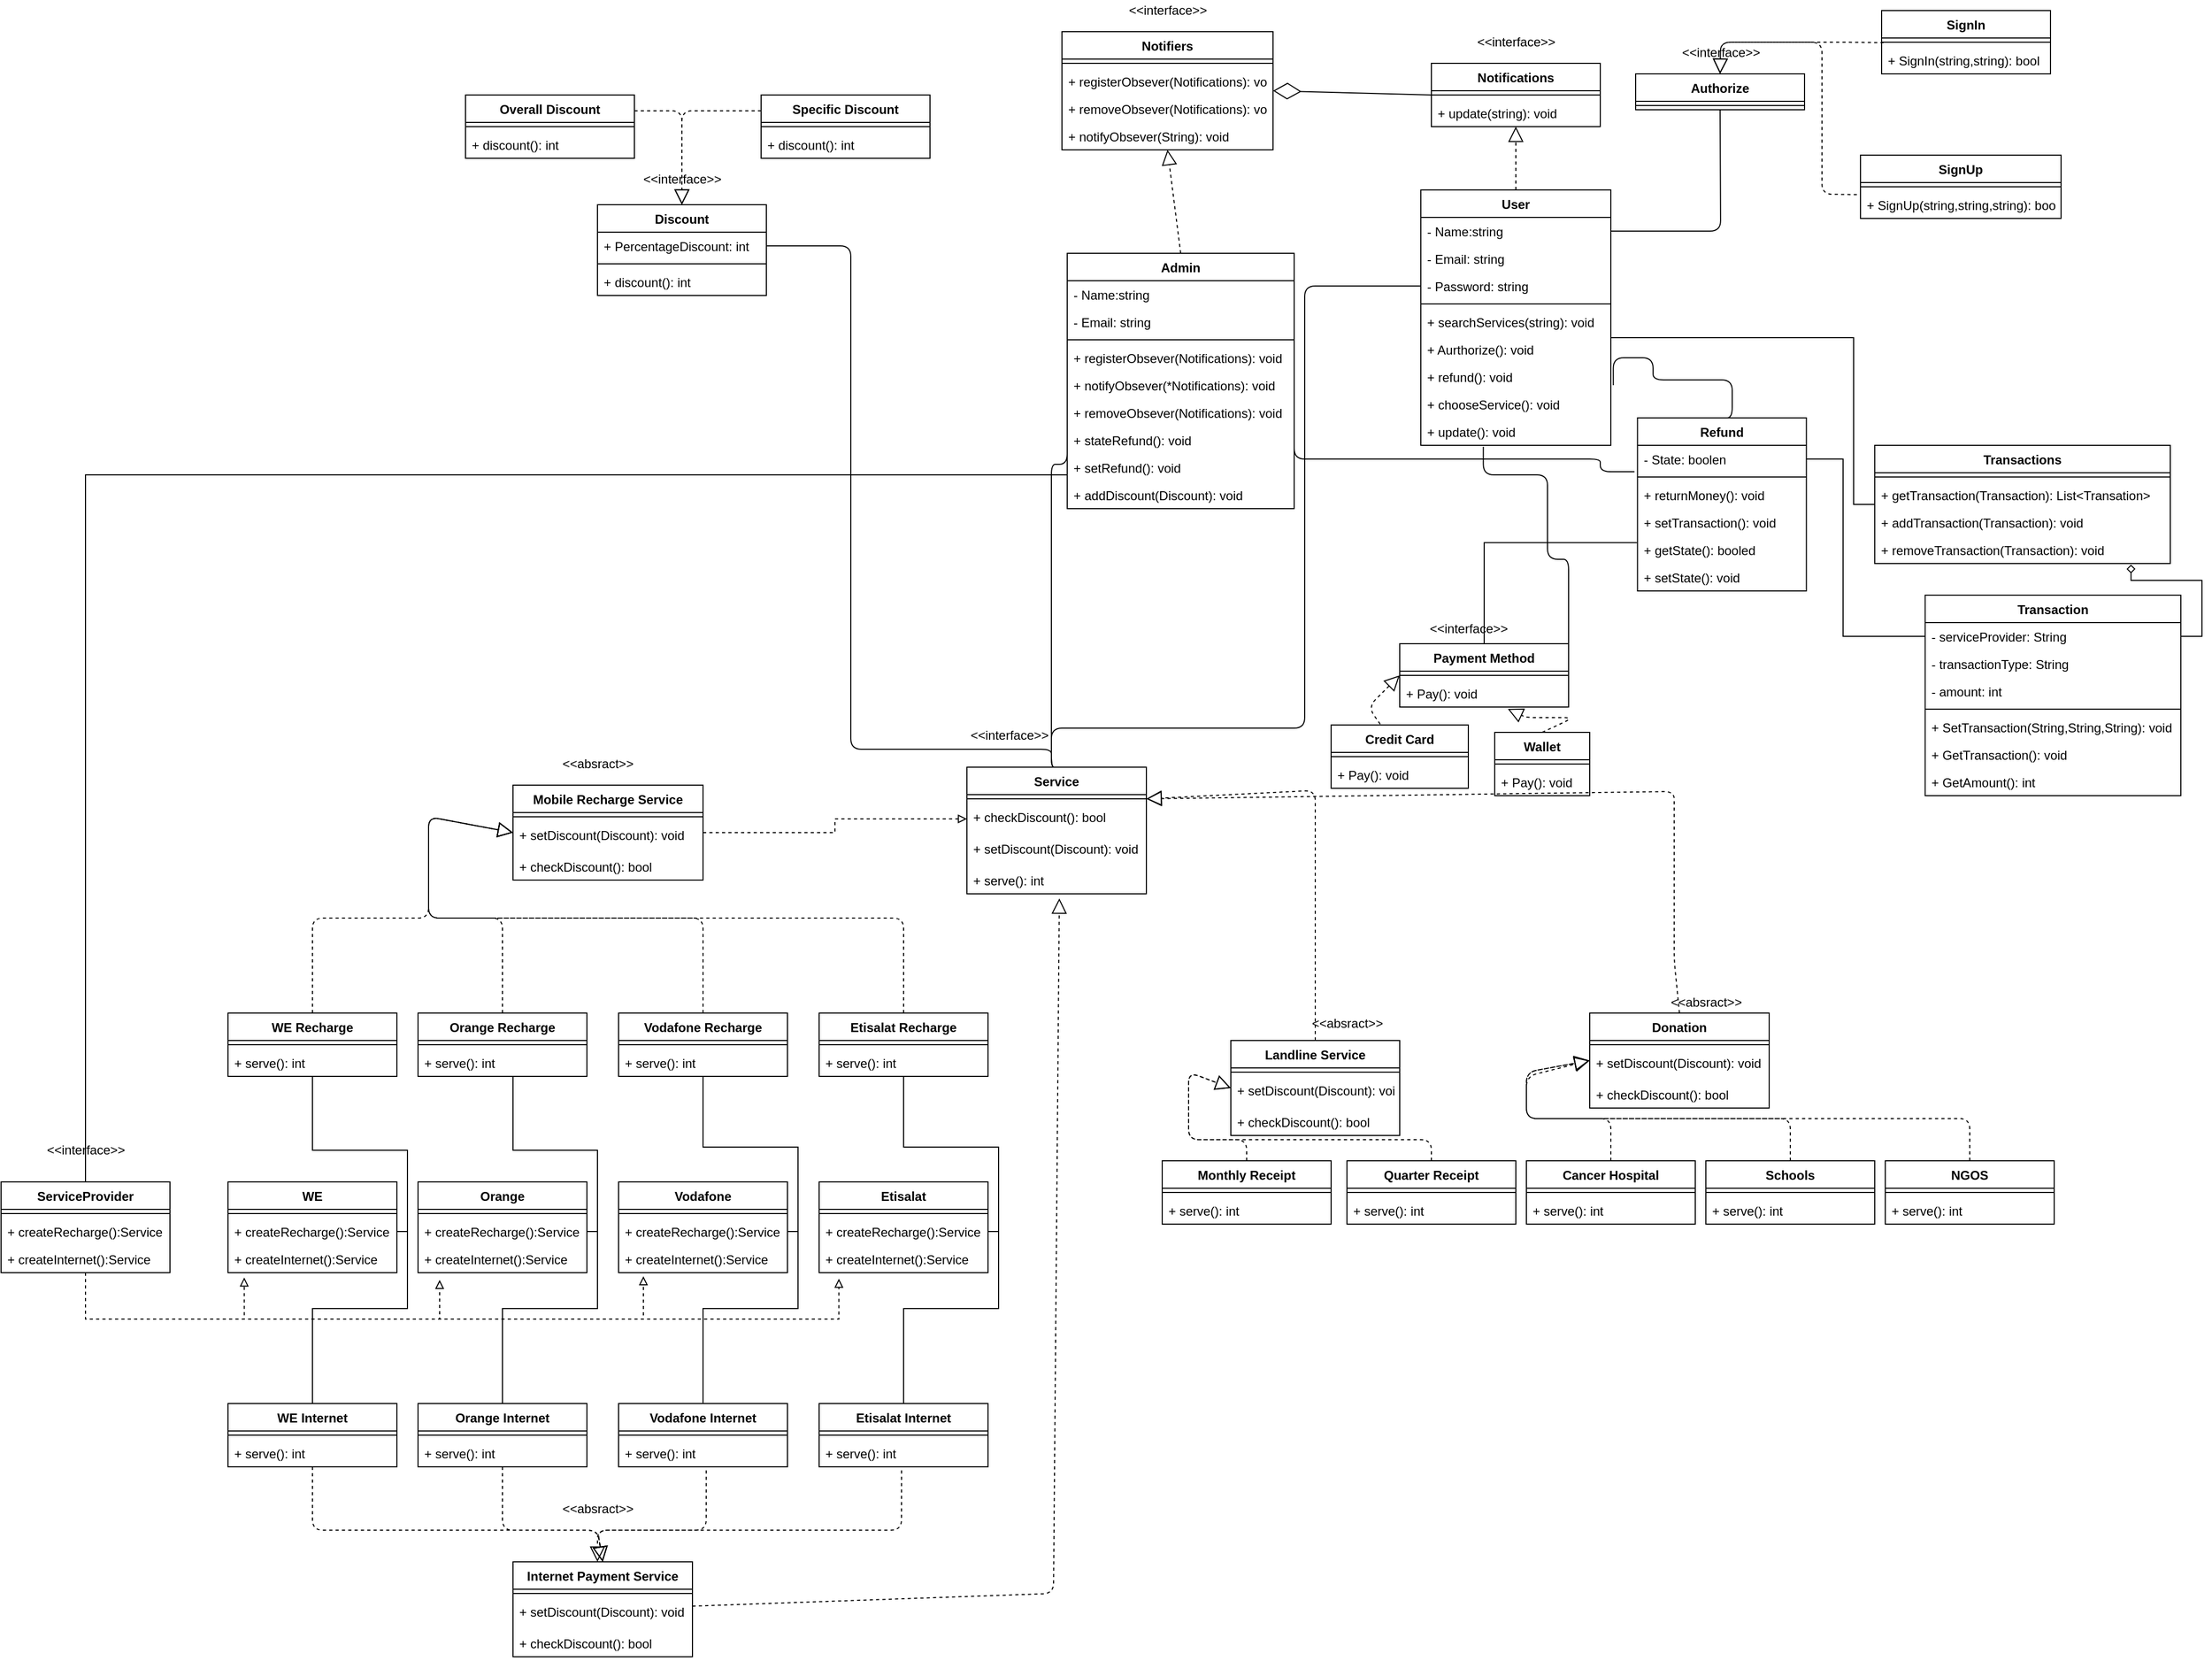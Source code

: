 <mxfile version="13.9.9" type="device"><diagram id="lr8hcipU5qQ-adhEegtC" name="Page-1"><mxGraphModel dx="1024" dy="584" grid="1" gridSize="10" guides="1" tooltips="1" connect="1" arrows="1" fold="1" page="1" pageScale="1" pageWidth="850" pageHeight="1100" math="0" shadow="0"><root><mxCell id="0"/><mxCell id="1" parent="0"/><mxCell id="mOXS-Wj0I5VsH4SX6ChE-52" value="User" style="swimlane;fontStyle=1;align=center;verticalAlign=top;childLayout=stackLayout;horizontal=1;startSize=26;horizontalStack=0;resizeParent=1;resizeParentMax=0;resizeLast=0;collapsible=1;marginBottom=0;" parent="1" vertex="1"><mxGeometry x="1360" y="330" width="180" height="242" as="geometry"><mxRectangle x="300" y="-100" width="60" height="26" as="alternateBounds"/></mxGeometry></mxCell><mxCell id="mOXS-Wj0I5VsH4SX6ChE-53" value="- Name:string" style="text;strokeColor=none;fillColor=none;align=left;verticalAlign=top;spacingLeft=4;spacingRight=4;overflow=hidden;rotatable=0;points=[[0,0.5],[1,0.5]];portConstraint=eastwest;" parent="mOXS-Wj0I5VsH4SX6ChE-52" vertex="1"><mxGeometry y="26" width="180" height="26" as="geometry"/></mxCell><mxCell id="mOXS-Wj0I5VsH4SX6ChE-54" value="- Email: string" style="text;strokeColor=none;fillColor=none;align=left;verticalAlign=top;spacingLeft=4;spacingRight=4;overflow=hidden;rotatable=0;points=[[0,0.5],[1,0.5]];portConstraint=eastwest;" parent="mOXS-Wj0I5VsH4SX6ChE-52" vertex="1"><mxGeometry y="52" width="180" height="26" as="geometry"/></mxCell><mxCell id="mOXS-Wj0I5VsH4SX6ChE-55" value="- Password: string" style="text;strokeColor=none;fillColor=none;align=left;verticalAlign=top;spacingLeft=4;spacingRight=4;overflow=hidden;rotatable=0;points=[[0,0.5],[1,0.5]];portConstraint=eastwest;" parent="mOXS-Wj0I5VsH4SX6ChE-52" vertex="1"><mxGeometry y="78" width="180" height="26" as="geometry"/></mxCell><mxCell id="mOXS-Wj0I5VsH4SX6ChE-56" value="" style="line;strokeWidth=1;fillColor=none;align=left;verticalAlign=middle;spacingTop=-1;spacingLeft=3;spacingRight=3;rotatable=0;labelPosition=right;points=[];portConstraint=eastwest;" parent="mOXS-Wj0I5VsH4SX6ChE-52" vertex="1"><mxGeometry y="104" width="180" height="8" as="geometry"/></mxCell><mxCell id="mOXS-Wj0I5VsH4SX6ChE-57" value="+ searchServices(string): void" style="text;strokeColor=none;fillColor=none;align=left;verticalAlign=top;spacingLeft=4;spacingRight=4;overflow=hidden;rotatable=0;points=[[0,0.5],[1,0.5]];portConstraint=eastwest;" parent="mOXS-Wj0I5VsH4SX6ChE-52" vertex="1"><mxGeometry y="112" width="180" height="26" as="geometry"/></mxCell><mxCell id="2aBCBtl6kuI2Z1uo57yb-3" value="+ Aurthorize(): void" style="text;strokeColor=none;fillColor=none;align=left;verticalAlign=top;spacingLeft=4;spacingRight=4;overflow=hidden;rotatable=0;points=[[0,0.5],[1,0.5]];portConstraint=eastwest;" vertex="1" parent="mOXS-Wj0I5VsH4SX6ChE-52"><mxGeometry y="138" width="180" height="26" as="geometry"/></mxCell><mxCell id="mOXS-Wj0I5VsH4SX6ChE-58" value="+ refund(): void" style="text;strokeColor=none;fillColor=none;align=left;verticalAlign=top;spacingLeft=4;spacingRight=4;overflow=hidden;rotatable=0;points=[[0,0.5],[1,0.5]];portConstraint=eastwest;" parent="mOXS-Wj0I5VsH4SX6ChE-52" vertex="1"><mxGeometry y="164" width="180" height="26" as="geometry"/></mxCell><mxCell id="GyEZ8vFw8RZnwrhqSHkl-1" value="+ chooseService(): void" style="text;strokeColor=none;fillColor=none;align=left;verticalAlign=top;spacingLeft=4;spacingRight=4;overflow=hidden;rotatable=0;points=[[0,0.5],[1,0.5]];portConstraint=eastwest;" parent="mOXS-Wj0I5VsH4SX6ChE-52" vertex="1"><mxGeometry y="190" width="180" height="26" as="geometry"/></mxCell><mxCell id="2aBCBtl6kuI2Z1uo57yb-2" value="+ update(): void" style="text;strokeColor=none;fillColor=none;align=left;verticalAlign=top;spacingLeft=4;spacingRight=4;overflow=hidden;rotatable=0;points=[[0,0.5],[1,0.5]];portConstraint=eastwest;" vertex="1" parent="mOXS-Wj0I5VsH4SX6ChE-52"><mxGeometry y="216" width="180" height="26" as="geometry"/></mxCell><mxCell id="mOXS-Wj0I5VsH4SX6ChE-59" value="Authorize" style="swimlane;fontStyle=1;align=center;verticalAlign=top;childLayout=stackLayout;horizontal=1;startSize=26;horizontalStack=0;resizeParent=1;resizeParentMax=0;resizeLast=0;collapsible=1;marginBottom=0;" parent="1" vertex="1"><mxGeometry x="1563.5" y="220" width="160" height="34" as="geometry"><mxRectangle x="480" y="-100" width="90" height="26" as="alternateBounds"/></mxGeometry></mxCell><mxCell id="mOXS-Wj0I5VsH4SX6ChE-60" value="" style="line;strokeWidth=1;fillColor=none;align=left;verticalAlign=middle;spacingTop=-1;spacingLeft=3;spacingRight=3;rotatable=0;labelPosition=right;points=[];portConstraint=eastwest;" parent="mOXS-Wj0I5VsH4SX6ChE-59" vertex="1"><mxGeometry y="26" width="160" height="8" as="geometry"/></mxCell><mxCell id="mOXS-Wj0I5VsH4SX6ChE-61" value="" style="endArrow=none;html=1;exitX=1;exitY=0.5;exitDx=0;exitDy=0;entryX=0.5;entryY=1;entryDx=0;entryDy=0;" parent="1" source="mOXS-Wj0I5VsH4SX6ChE-53" target="mOXS-Wj0I5VsH4SX6ChE-59" edge="1"><mxGeometry width="50" height="50" relative="1" as="geometry"><mxPoint x="2120" y="1100" as="sourcePoint"/><mxPoint x="2210" y="709.0" as="targetPoint"/><Array as="points"><mxPoint x="1644" y="369"/></Array></mxGeometry></mxCell><mxCell id="mOXS-Wj0I5VsH4SX6ChE-62" value="SignIn" style="swimlane;fontStyle=1;align=center;verticalAlign=top;childLayout=stackLayout;horizontal=1;startSize=26;horizontalStack=0;resizeParent=1;resizeParentMax=0;resizeLast=0;collapsible=1;marginBottom=0;" parent="1" vertex="1"><mxGeometry x="1796.5" y="160" width="160" height="60" as="geometry"><mxRectangle x="730" y="-110" width="70" height="26" as="alternateBounds"/></mxGeometry></mxCell><mxCell id="mOXS-Wj0I5VsH4SX6ChE-63" value="" style="line;strokeWidth=1;fillColor=none;align=left;verticalAlign=middle;spacingTop=-1;spacingLeft=3;spacingRight=3;rotatable=0;labelPosition=right;points=[];portConstraint=eastwest;" parent="mOXS-Wj0I5VsH4SX6ChE-62" vertex="1"><mxGeometry y="26" width="160" height="8" as="geometry"/></mxCell><mxCell id="mOXS-Wj0I5VsH4SX6ChE-64" value="+ SignIn(string,string): bool" style="text;strokeColor=none;fillColor=none;align=left;verticalAlign=top;spacingLeft=4;spacingRight=4;overflow=hidden;rotatable=0;points=[[0,0.5],[1,0.5]];portConstraint=eastwest;" parent="mOXS-Wj0I5VsH4SX6ChE-62" vertex="1"><mxGeometry y="34" width="160" height="26" as="geometry"/></mxCell><mxCell id="mOXS-Wj0I5VsH4SX6ChE-65" value="SignUp" style="swimlane;fontStyle=1;align=center;verticalAlign=top;childLayout=stackLayout;horizontal=1;startSize=26;horizontalStack=0;resizeParent=1;resizeParentMax=0;resizeLast=0;collapsible=1;marginBottom=0;" parent="1" vertex="1"><mxGeometry x="1776.5" y="297" width="190" height="60" as="geometry"><mxRectangle x="730" y="-14" width="70" height="26" as="alternateBounds"/></mxGeometry></mxCell><mxCell id="mOXS-Wj0I5VsH4SX6ChE-66" value="" style="line;strokeWidth=1;fillColor=none;align=left;verticalAlign=middle;spacingTop=-1;spacingLeft=3;spacingRight=3;rotatable=0;labelPosition=right;points=[];portConstraint=eastwest;" parent="mOXS-Wj0I5VsH4SX6ChE-65" vertex="1"><mxGeometry y="26" width="190" height="8" as="geometry"/></mxCell><mxCell id="mOXS-Wj0I5VsH4SX6ChE-67" value="+ SignUp(string,string,string): bool" style="text;strokeColor=none;fillColor=none;align=left;verticalAlign=top;spacingLeft=4;spacingRight=4;overflow=hidden;rotatable=0;points=[[0,0.5],[1,0.5]];portConstraint=eastwest;" parent="mOXS-Wj0I5VsH4SX6ChE-65" vertex="1"><mxGeometry y="34" width="190" height="26" as="geometry"/></mxCell><mxCell id="mOXS-Wj0I5VsH4SX6ChE-68" value="" style="endArrow=block;dashed=1;endFill=0;endSize=12;html=1;entryX=0.5;entryY=0;entryDx=0;entryDy=0;exitX=-0.018;exitY=0.131;exitDx=0;exitDy=0;exitPerimeter=0;" parent="1" source="mOXS-Wj0I5VsH4SX6ChE-67" target="mOXS-Wj0I5VsH4SX6ChE-59" edge="1"><mxGeometry width="160" relative="1" as="geometry"><mxPoint x="1626.5" y="426" as="sourcePoint"/><mxPoint x="1536.5" y="340.0" as="targetPoint"/><Array as="points"><mxPoint x="1740" y="334"/><mxPoint x="1740" y="190"/><mxPoint x="1644" y="190"/></Array></mxGeometry></mxCell><mxCell id="mOXS-Wj0I5VsH4SX6ChE-69" value="" style="endArrow=block;dashed=1;endFill=0;endSize=12;html=1;exitX=0.012;exitY=-0.138;exitDx=0;exitDy=0;entryX=0.5;entryY=0;entryDx=0;entryDy=0;exitPerimeter=0;" parent="1" source="mOXS-Wj0I5VsH4SX6ChE-64" target="mOXS-Wj0I5VsH4SX6ChE-59" edge="1"><mxGeometry width="160" relative="1" as="geometry"><mxPoint x="1626.5" y="330.0" as="sourcePoint"/><mxPoint x="1536.5" y="340.0" as="targetPoint"/><Array as="points"><mxPoint x="1760" y="190"/><mxPoint x="1644" y="190"/></Array></mxGeometry></mxCell><mxCell id="mOXS-Wj0I5VsH4SX6ChE-266" style="edgeStyle=orthogonalEdgeStyle;rounded=0;orthogonalLoop=1;jettySize=auto;html=1;entryX=-0.003;entryY=0.238;entryDx=0;entryDy=0;endArrow=none;endFill=0;exitX=0.5;exitY=0;exitDx=0;exitDy=0;entryPerimeter=0;" parent="1" source="mOXS-Wj0I5VsH4SX6ChE-70" edge="1"><mxGeometry relative="1" as="geometry"><Array as="points"><mxPoint x="1420" y="664"/></Array><mxPoint x="1564.77" y="664.188" as="targetPoint"/></mxGeometry></mxCell><mxCell id="mOXS-Wj0I5VsH4SX6ChE-70" value="Payment Method" style="swimlane;fontStyle=1;align=center;verticalAlign=top;childLayout=stackLayout;horizontal=1;startSize=26;horizontalStack=0;resizeParent=1;resizeParentMax=0;resizeLast=0;collapsible=1;marginBottom=0;" parent="1" vertex="1"><mxGeometry x="1340" y="760" width="160" height="60" as="geometry"><mxRectangle x="300" y="256" width="130" height="26" as="alternateBounds"/></mxGeometry></mxCell><mxCell id="mOXS-Wj0I5VsH4SX6ChE-71" value="" style="line;strokeWidth=1;fillColor=none;align=left;verticalAlign=middle;spacingTop=-1;spacingLeft=3;spacingRight=3;rotatable=0;labelPosition=right;points=[];portConstraint=eastwest;" parent="mOXS-Wj0I5VsH4SX6ChE-70" vertex="1"><mxGeometry y="26" width="160" height="8" as="geometry"/></mxCell><mxCell id="mOXS-Wj0I5VsH4SX6ChE-72" value="+ Pay(): void" style="text;strokeColor=none;fillColor=none;align=left;verticalAlign=top;spacingLeft=4;spacingRight=4;overflow=hidden;rotatable=0;points=[[0,0.5],[1,0.5]];portConstraint=eastwest;" parent="mOXS-Wj0I5VsH4SX6ChE-70" vertex="1"><mxGeometry y="34" width="160" height="26" as="geometry"/></mxCell><mxCell id="mOXS-Wj0I5VsH4SX6ChE-73" value="" style="endArrow=none;html=1;edgeStyle=orthogonalEdgeStyle;entryX=1;entryY=0.5;entryDx=0;entryDy=0;exitX=0.329;exitY=1.054;exitDx=0;exitDy=0;exitPerimeter=0;" parent="1" source="2aBCBtl6kuI2Z1uo57yb-2" target="mOXS-Wj0I5VsH4SX6ChE-70" edge="1"><mxGeometry relative="1" as="geometry"><mxPoint x="1454" y="570" as="sourcePoint"/><mxPoint x="2220" y="1070" as="targetPoint"/><Array as="points"><mxPoint x="1419" y="600"/><mxPoint x="1480" y="600"/><mxPoint x="1480" y="680"/><mxPoint x="1500" y="680"/></Array></mxGeometry></mxCell><mxCell id="mOXS-Wj0I5VsH4SX6ChE-74" value="Credit Card" style="swimlane;fontStyle=1;align=center;verticalAlign=top;childLayout=stackLayout;horizontal=1;startSize=26;horizontalStack=0;resizeParent=1;resizeParentMax=0;resizeLast=0;collapsible=1;marginBottom=0;" parent="1" vertex="1"><mxGeometry x="1275" y="837" width="130" height="60" as="geometry"><mxRectangle x="320" y="360" width="100" height="26" as="alternateBounds"/></mxGeometry></mxCell><mxCell id="mOXS-Wj0I5VsH4SX6ChE-75" value="" style="line;strokeWidth=1;fillColor=none;align=left;verticalAlign=middle;spacingTop=-1;spacingLeft=3;spacingRight=3;rotatable=0;labelPosition=right;points=[];portConstraint=eastwest;" parent="mOXS-Wj0I5VsH4SX6ChE-74" vertex="1"><mxGeometry y="26" width="130" height="8" as="geometry"/></mxCell><mxCell id="mOXS-Wj0I5VsH4SX6ChE-76" value="+ Pay(): void" style="text;strokeColor=none;fillColor=none;align=left;verticalAlign=top;spacingLeft=4;spacingRight=4;overflow=hidden;rotatable=0;points=[[0,0.5],[1,0.5]];portConstraint=eastwest;" parent="mOXS-Wj0I5VsH4SX6ChE-74" vertex="1"><mxGeometry y="34" width="130" height="26" as="geometry"/></mxCell><mxCell id="mOXS-Wj0I5VsH4SX6ChE-77" value="Wallet" style="swimlane;fontStyle=1;align=center;verticalAlign=top;childLayout=stackLayout;horizontal=1;startSize=26;horizontalStack=0;resizeParent=1;resizeParentMax=0;resizeLast=0;collapsible=1;marginBottom=0;" parent="1" vertex="1"><mxGeometry x="1430" y="844" width="90" height="60" as="geometry"><mxRectangle x="460" y="360" width="60" height="26" as="alternateBounds"/></mxGeometry></mxCell><mxCell id="mOXS-Wj0I5VsH4SX6ChE-78" value="" style="line;strokeWidth=1;fillColor=none;align=left;verticalAlign=middle;spacingTop=-1;spacingLeft=3;spacingRight=3;rotatable=0;labelPosition=right;points=[];portConstraint=eastwest;" parent="mOXS-Wj0I5VsH4SX6ChE-77" vertex="1"><mxGeometry y="26" width="90" height="8" as="geometry"/></mxCell><mxCell id="mOXS-Wj0I5VsH4SX6ChE-79" value="+ Pay(): void" style="text;strokeColor=none;fillColor=none;align=left;verticalAlign=top;spacingLeft=4;spacingRight=4;overflow=hidden;rotatable=0;points=[[0,0.5],[1,0.5]];portConstraint=eastwest;" parent="mOXS-Wj0I5VsH4SX6ChE-77" vertex="1"><mxGeometry y="34" width="90" height="26" as="geometry"/></mxCell><mxCell id="mOXS-Wj0I5VsH4SX6ChE-80" value="" style="endArrow=block;dashed=1;endFill=0;endSize=12;html=1;exitX=0.358;exitY=-0.013;exitDx=0;exitDy=0;entryX=0;entryY=0.5;entryDx=0;entryDy=0;exitPerimeter=0;" parent="1" source="mOXS-Wj0I5VsH4SX6ChE-74" target="mOXS-Wj0I5VsH4SX6ChE-70" edge="1"><mxGeometry width="160" relative="1" as="geometry"><mxPoint x="1555.25" y="944" as="sourcePoint"/><mxPoint x="1715.25" y="944" as="targetPoint"/><Array as="points"><mxPoint x="1310" y="820"/></Array></mxGeometry></mxCell><mxCell id="mOXS-Wj0I5VsH4SX6ChE-81" value="" style="endArrow=block;dashed=1;endFill=0;endSize=12;html=1;entryX=0.64;entryY=1.069;entryDx=0;entryDy=0;exitX=0.5;exitY=0;exitDx=0;exitDy=0;entryPerimeter=0;" parent="1" source="mOXS-Wj0I5VsH4SX6ChE-77" target="mOXS-Wj0I5VsH4SX6ChE-72" edge="1"><mxGeometry width="160" relative="1" as="geometry"><mxPoint x="1725.25" y="954" as="sourcePoint"/><mxPoint x="1885.25" y="954" as="targetPoint"/><Array as="points"><mxPoint x="1505" y="830"/><mxPoint x="1460" y="830"/></Array></mxGeometry></mxCell><mxCell id="mOXS-Wj0I5VsH4SX6ChE-82" value="Service" style="swimlane;fontStyle=1;align=center;verticalAlign=top;childLayout=stackLayout;horizontal=1;startSize=26;horizontalStack=0;resizeParent=1;resizeParentMax=0;resizeLast=0;collapsible=1;marginBottom=0;" parent="1" vertex="1"><mxGeometry x="930" y="877" width="170" height="120" as="geometry"><mxRectangle x="-240" y="80" width="70" height="26" as="alternateBounds"/></mxGeometry></mxCell><mxCell id="mOXS-Wj0I5VsH4SX6ChE-83" value="" style="line;strokeWidth=1;fillColor=none;align=left;verticalAlign=middle;spacingTop=-1;spacingLeft=3;spacingRight=3;rotatable=0;labelPosition=right;points=[];portConstraint=eastwest;" parent="mOXS-Wj0I5VsH4SX6ChE-82" vertex="1"><mxGeometry y="26" width="170" height="8" as="geometry"/></mxCell><mxCell id="mOXS-Wj0I5VsH4SX6ChE-84" value="+ checkDiscount(): bool" style="text;strokeColor=none;fillColor=none;align=left;verticalAlign=top;spacingLeft=4;spacingRight=4;overflow=hidden;rotatable=0;points=[[0,0.5],[1,0.5]];portConstraint=eastwest;" parent="mOXS-Wj0I5VsH4SX6ChE-82" vertex="1"><mxGeometry y="34" width="170" height="30" as="geometry"/></mxCell><mxCell id="wbEamXINjy5EwrfSDF1P-5" value="+ setDiscount(Discount): void" style="text;strokeColor=none;fillColor=none;align=left;verticalAlign=top;spacingLeft=4;spacingRight=4;overflow=hidden;rotatable=0;points=[[0,0.5],[1,0.5]];portConstraint=eastwest;" parent="mOXS-Wj0I5VsH4SX6ChE-82" vertex="1"><mxGeometry y="64" width="170" height="30" as="geometry"/></mxCell><mxCell id="mOXS-Wj0I5VsH4SX6ChE-85" value="+ serve(): int" style="text;strokeColor=none;fillColor=none;align=left;verticalAlign=top;spacingLeft=4;spacingRight=4;overflow=hidden;rotatable=0;points=[[0,0.5],[1,0.5]];portConstraint=eastwest;" parent="mOXS-Wj0I5VsH4SX6ChE-82" vertex="1"><mxGeometry y="94" width="170" height="26" as="geometry"/></mxCell><mxCell id="mOXS-Wj0I5VsH4SX6ChE-86" value="Internet Payment Service" style="swimlane;fontStyle=1;align=center;verticalAlign=top;childLayout=stackLayout;horizontal=1;startSize=26;horizontalStack=0;resizeParent=1;resizeParentMax=0;resizeLast=0;collapsible=1;marginBottom=0;" parent="1" vertex="1"><mxGeometry x="500" y="1630" width="170" height="90" as="geometry"><mxRectangle x="-460" y="228" width="180" height="26" as="alternateBounds"/></mxGeometry></mxCell><mxCell id="mOXS-Wj0I5VsH4SX6ChE-87" value="" style="line;strokeWidth=1;fillColor=none;align=left;verticalAlign=middle;spacingTop=-1;spacingLeft=3;spacingRight=3;rotatable=0;labelPosition=right;points=[];portConstraint=eastwest;" parent="mOXS-Wj0I5VsH4SX6ChE-86" vertex="1"><mxGeometry y="26" width="170" height="8" as="geometry"/></mxCell><mxCell id="wbEamXINjy5EwrfSDF1P-7" value="+ setDiscount(Discount): void" style="text;strokeColor=none;fillColor=none;align=left;verticalAlign=top;spacingLeft=4;spacingRight=4;overflow=hidden;rotatable=0;points=[[0,0.5],[1,0.5]];portConstraint=eastwest;" parent="mOXS-Wj0I5VsH4SX6ChE-86" vertex="1"><mxGeometry y="34" width="170" height="30" as="geometry"/></mxCell><mxCell id="mOXS-Wj0I5VsH4SX6ChE-88" value="+ checkDiscount(): bool" style="text;strokeColor=none;fillColor=none;align=left;verticalAlign=top;spacingLeft=4;spacingRight=4;overflow=hidden;rotatable=0;points=[[0,0.5],[1,0.5]];portConstraint=eastwest;" parent="mOXS-Wj0I5VsH4SX6ChE-86" vertex="1"><mxGeometry y="64" width="170" height="26" as="geometry"/></mxCell><mxCell id="mOXS-Wj0I5VsH4SX6ChE-89" value="Landline Service" style="swimlane;fontStyle=1;align=center;verticalAlign=top;childLayout=stackLayout;horizontal=1;startSize=26;horizontalStack=0;resizeParent=1;resizeParentMax=0;resizeLast=0;collapsible=1;marginBottom=0;" parent="1" vertex="1"><mxGeometry x="1180" y="1136" width="160" height="90" as="geometry"><mxRectangle x="-230" y="228" width="130" height="26" as="alternateBounds"/></mxGeometry></mxCell><mxCell id="mOXS-Wj0I5VsH4SX6ChE-90" value="" style="line;strokeWidth=1;fillColor=none;align=left;verticalAlign=middle;spacingTop=-1;spacingLeft=3;spacingRight=3;rotatable=0;labelPosition=right;points=[];portConstraint=eastwest;" parent="mOXS-Wj0I5VsH4SX6ChE-89" vertex="1"><mxGeometry y="26" width="160" height="8" as="geometry"/></mxCell><mxCell id="wbEamXINjy5EwrfSDF1P-8" value="+ setDiscount(Discount): void" style="text;strokeColor=none;fillColor=none;align=left;verticalAlign=top;spacingLeft=4;spacingRight=4;overflow=hidden;rotatable=0;points=[[0,0.5],[1,0.5]];portConstraint=eastwest;" parent="mOXS-Wj0I5VsH4SX6ChE-89" vertex="1"><mxGeometry y="34" width="160" height="30" as="geometry"/></mxCell><mxCell id="mOXS-Wj0I5VsH4SX6ChE-91" value="+ checkDiscount(): bool" style="text;strokeColor=none;fillColor=none;align=left;verticalAlign=top;spacingLeft=4;spacingRight=4;overflow=hidden;rotatable=0;points=[[0,0.5],[1,0.5]];portConstraint=eastwest;" parent="mOXS-Wj0I5VsH4SX6ChE-89" vertex="1"><mxGeometry y="64" width="160" height="26" as="geometry"/></mxCell><mxCell id="mOXS-Wj0I5VsH4SX6ChE-92" value="Donation" style="swimlane;fontStyle=1;align=center;verticalAlign=top;childLayout=stackLayout;horizontal=1;startSize=26;horizontalStack=0;resizeParent=1;resizeParentMax=0;resizeLast=0;collapsible=1;marginBottom=0;" parent="1" vertex="1"><mxGeometry x="1520" y="1110" width="170" height="90" as="geometry"><mxRectangle x="-25" y="228" width="80" height="26" as="alternateBounds"/></mxGeometry></mxCell><mxCell id="mOXS-Wj0I5VsH4SX6ChE-93" value="" style="line;strokeWidth=1;fillColor=none;align=left;verticalAlign=middle;spacingTop=-1;spacingLeft=3;spacingRight=3;rotatable=0;labelPosition=right;points=[];portConstraint=eastwest;" parent="mOXS-Wj0I5VsH4SX6ChE-92" vertex="1"><mxGeometry y="26" width="170" height="8" as="geometry"/></mxCell><mxCell id="wbEamXINjy5EwrfSDF1P-9" value="+ setDiscount(Discount): void" style="text;strokeColor=none;fillColor=none;align=left;verticalAlign=top;spacingLeft=4;spacingRight=4;overflow=hidden;rotatable=0;points=[[0,0.5],[1,0.5]];portConstraint=eastwest;" parent="mOXS-Wj0I5VsH4SX6ChE-92" vertex="1"><mxGeometry y="34" width="170" height="30" as="geometry"/></mxCell><mxCell id="mOXS-Wj0I5VsH4SX6ChE-94" value="+ checkDiscount(): bool" style="text;strokeColor=none;fillColor=none;align=left;verticalAlign=top;spacingLeft=4;spacingRight=4;overflow=hidden;rotatable=0;points=[[0,0.5],[1,0.5]];portConstraint=eastwest;" parent="mOXS-Wj0I5VsH4SX6ChE-92" vertex="1"><mxGeometry y="64" width="170" height="26" as="geometry"/></mxCell><mxCell id="mOXS-Wj0I5VsH4SX6ChE-267" style="edgeStyle=orthogonalEdgeStyle;rounded=0;orthogonalLoop=1;jettySize=auto;html=1;entryX=0;entryY=0.5;entryDx=0;entryDy=0;endArrow=block;endFill=0;dashed=1;" parent="1" source="mOXS-Wj0I5VsH4SX6ChE-95" target="mOXS-Wj0I5VsH4SX6ChE-84" edge="1"><mxGeometry relative="1" as="geometry"/></mxCell><mxCell id="mOXS-Wj0I5VsH4SX6ChE-95" value="Mobile Recharge Service" style="swimlane;fontStyle=1;align=center;verticalAlign=top;childLayout=stackLayout;horizontal=1;startSize=26;horizontalStack=0;resizeParent=1;resizeParentMax=0;resizeLast=0;collapsible=1;marginBottom=0;" parent="1" vertex="1"><mxGeometry x="500" y="894" width="180" height="90" as="geometry"><mxRectangle x="-670" y="228" width="170" height="26" as="alternateBounds"/></mxGeometry></mxCell><mxCell id="mOXS-Wj0I5VsH4SX6ChE-96" value="" style="line;strokeWidth=1;fillColor=none;align=left;verticalAlign=middle;spacingTop=-1;spacingLeft=3;spacingRight=3;rotatable=0;labelPosition=right;points=[];portConstraint=eastwest;" parent="mOXS-Wj0I5VsH4SX6ChE-95" vertex="1"><mxGeometry y="26" width="180" height="8" as="geometry"/></mxCell><mxCell id="wbEamXINjy5EwrfSDF1P-6" value="+ setDiscount(Discount): void" style="text;strokeColor=none;fillColor=none;align=left;verticalAlign=top;spacingLeft=4;spacingRight=4;overflow=hidden;rotatable=0;points=[[0,0.5],[1,0.5]];portConstraint=eastwest;" parent="mOXS-Wj0I5VsH4SX6ChE-95" vertex="1"><mxGeometry y="34" width="180" height="30" as="geometry"/></mxCell><mxCell id="mOXS-Wj0I5VsH4SX6ChE-97" value="+ checkDiscount(): bool" style="text;strokeColor=none;fillColor=none;align=left;verticalAlign=top;spacingLeft=4;spacingRight=4;overflow=hidden;rotatable=0;points=[[0,0.5],[1,0.5]];portConstraint=eastwest;" parent="mOXS-Wj0I5VsH4SX6ChE-95" vertex="1"><mxGeometry y="64" width="180" height="26" as="geometry"/></mxCell><mxCell id="mOXS-Wj0I5VsH4SX6ChE-99" value="" style="endArrow=block;dashed=1;endFill=0;endSize=12;html=1;entryX=0.515;entryY=1.167;entryDx=0;entryDy=0;entryPerimeter=0;" parent="1" source="mOXS-Wj0I5VsH4SX6ChE-86" target="mOXS-Wj0I5VsH4SX6ChE-85" edge="1"><mxGeometry width="160" relative="1" as="geometry"><mxPoint x="1420" y="1003" as="sourcePoint"/><mxPoint x="1260" y="1090" as="targetPoint"/><Array as="points"><mxPoint x="1012" y="1660"/></Array></mxGeometry></mxCell><mxCell id="mOXS-Wj0I5VsH4SX6ChE-100" value="" style="endArrow=block;dashed=1;endFill=0;endSize=12;html=1;exitX=0.5;exitY=0;exitDx=0;exitDy=0;entryX=1;entryY=0.25;entryDx=0;entryDy=0;" parent="1" source="mOXS-Wj0I5VsH4SX6ChE-89" target="mOXS-Wj0I5VsH4SX6ChE-82" edge="1"><mxGeometry width="160" relative="1" as="geometry"><mxPoint x="1330" y="990" as="sourcePoint"/><mxPoint x="1110" y="860" as="targetPoint"/><Array as="points"><mxPoint x="1260" y="1060"/><mxPoint x="1260" y="899"/></Array></mxGeometry></mxCell><mxCell id="mOXS-Wj0I5VsH4SX6ChE-101" value="" style="endArrow=block;dashed=1;endFill=0;endSize=12;html=1;entryX=1;entryY=0.25;entryDx=0;entryDy=0;exitX=0.5;exitY=0;exitDx=0;exitDy=0;" parent="1" source="mOXS-Wj0I5VsH4SX6ChE-92" target="mOXS-Wj0I5VsH4SX6ChE-82" edge="1"><mxGeometry width="160" relative="1" as="geometry"><mxPoint x="1340" y="1000" as="sourcePoint"/><mxPoint x="1500" y="1000" as="targetPoint"/><Array as="points"><mxPoint x="1600" y="1060"/><mxPoint x="1600" y="924"/><mxPoint x="1600" y="900"/></Array></mxGeometry></mxCell><mxCell id="mOXS-Wj0I5VsH4SX6ChE-102" value="Schools" style="swimlane;fontStyle=1;align=center;verticalAlign=top;childLayout=stackLayout;horizontal=1;startSize=26;horizontalStack=0;resizeParent=1;resizeParentMax=0;resizeLast=0;collapsible=1;marginBottom=0;" parent="1" vertex="1"><mxGeometry x="1630" y="1250" width="160" height="60" as="geometry"><mxRectangle x="40" y="320" width="80" height="26" as="alternateBounds"/></mxGeometry></mxCell><mxCell id="mOXS-Wj0I5VsH4SX6ChE-103" value="" style="line;strokeWidth=1;fillColor=none;align=left;verticalAlign=middle;spacingTop=-1;spacingLeft=3;spacingRight=3;rotatable=0;labelPosition=right;points=[];portConstraint=eastwest;" parent="mOXS-Wj0I5VsH4SX6ChE-102" vertex="1"><mxGeometry y="26" width="160" height="8" as="geometry"/></mxCell><mxCell id="mOXS-Wj0I5VsH4SX6ChE-104" value="+ serve(): int" style="text;strokeColor=none;fillColor=none;align=left;verticalAlign=top;spacingLeft=4;spacingRight=4;overflow=hidden;rotatable=0;points=[[0,0.5],[1,0.5]];portConstraint=eastwest;" parent="mOXS-Wj0I5VsH4SX6ChE-102" vertex="1"><mxGeometry y="34" width="160" height="26" as="geometry"/></mxCell><mxCell id="mOXS-Wj0I5VsH4SX6ChE-105" value="NGOS" style="swimlane;fontStyle=1;align=center;verticalAlign=top;childLayout=stackLayout;horizontal=1;startSize=26;horizontalStack=0;resizeParent=1;resizeParentMax=0;resizeLast=0;collapsible=1;marginBottom=0;" parent="1" vertex="1"><mxGeometry x="1800" y="1250" width="160" height="60" as="geometry"><mxRectangle x="160" y="320" width="70" height="26" as="alternateBounds"/></mxGeometry></mxCell><mxCell id="mOXS-Wj0I5VsH4SX6ChE-106" value="" style="line;strokeWidth=1;fillColor=none;align=left;verticalAlign=middle;spacingTop=-1;spacingLeft=3;spacingRight=3;rotatable=0;labelPosition=right;points=[];portConstraint=eastwest;" parent="mOXS-Wj0I5VsH4SX6ChE-105" vertex="1"><mxGeometry y="26" width="160" height="8" as="geometry"/></mxCell><mxCell id="mOXS-Wj0I5VsH4SX6ChE-107" value="+ serve(): int" style="text;strokeColor=none;fillColor=none;align=left;verticalAlign=top;spacingLeft=4;spacingRight=4;overflow=hidden;rotatable=0;points=[[0,0.5],[1,0.5]];portConstraint=eastwest;" parent="mOXS-Wj0I5VsH4SX6ChE-105" vertex="1"><mxGeometry y="34" width="160" height="26" as="geometry"/></mxCell><mxCell id="mOXS-Wj0I5VsH4SX6ChE-108" value="Cancer Hospital" style="swimlane;fontStyle=1;align=center;verticalAlign=top;childLayout=stackLayout;horizontal=1;startSize=26;horizontalStack=0;resizeParent=1;resizeParentMax=0;resizeLast=0;collapsible=1;marginBottom=0;" parent="1" vertex="1"><mxGeometry x="1460" y="1250" width="160" height="60" as="geometry"><mxRectangle x="-100" y="320" width="120" height="26" as="alternateBounds"/></mxGeometry></mxCell><mxCell id="mOXS-Wj0I5VsH4SX6ChE-109" value="" style="line;strokeWidth=1;fillColor=none;align=left;verticalAlign=middle;spacingTop=-1;spacingLeft=3;spacingRight=3;rotatable=0;labelPosition=right;points=[];portConstraint=eastwest;" parent="mOXS-Wj0I5VsH4SX6ChE-108" vertex="1"><mxGeometry y="26" width="160" height="8" as="geometry"/></mxCell><mxCell id="mOXS-Wj0I5VsH4SX6ChE-110" value="+ serve(): int" style="text;strokeColor=none;fillColor=none;align=left;verticalAlign=top;spacingLeft=4;spacingRight=4;overflow=hidden;rotatable=0;points=[[0,0.5],[1,0.5]];portConstraint=eastwest;" parent="mOXS-Wj0I5VsH4SX6ChE-108" vertex="1"><mxGeometry y="34" width="160" height="26" as="geometry"/></mxCell><mxCell id="mOXS-Wj0I5VsH4SX6ChE-111" value="" style="endArrow=block;dashed=1;endFill=0;endSize=12;html=1;entryX=0;entryY=0.5;entryDx=0;entryDy=0;" parent="1" source="mOXS-Wj0I5VsH4SX6ChE-108" target="mOXS-Wj0I5VsH4SX6ChE-92" edge="1"><mxGeometry width="160" relative="1" as="geometry"><mxPoint x="1310" y="970" as="sourcePoint"/><mxPoint x="1470" y="970" as="targetPoint"/><Array as="points"><mxPoint x="1540" y="1210"/><mxPoint x="1460" y="1210"/><mxPoint x="1460" y="1170"/></Array></mxGeometry></mxCell><mxCell id="mOXS-Wj0I5VsH4SX6ChE-112" value="" style="endArrow=block;dashed=1;endFill=0;endSize=12;html=1;entryX=0;entryY=0.5;entryDx=0;entryDy=0;exitX=0.5;exitY=0;exitDx=0;exitDy=0;" parent="1" source="mOXS-Wj0I5VsH4SX6ChE-102" target="mOXS-Wj0I5VsH4SX6ChE-92" edge="1"><mxGeometry width="160" relative="1" as="geometry"><mxPoint x="1350" y="1010" as="sourcePoint"/><mxPoint x="1510" y="1010" as="targetPoint"/><Array as="points"><mxPoint x="1710" y="1210"/><mxPoint x="1460" y="1210"/><mxPoint x="1460" y="1166"/></Array></mxGeometry></mxCell><mxCell id="mOXS-Wj0I5VsH4SX6ChE-113" value="" style="endArrow=block;dashed=1;endFill=0;endSize=12;html=1;entryX=0;entryY=0.5;entryDx=0;entryDy=0;exitX=0.5;exitY=0;exitDx=0;exitDy=0;" parent="1" source="mOXS-Wj0I5VsH4SX6ChE-105" target="mOXS-Wj0I5VsH4SX6ChE-92" edge="1"><mxGeometry width="160" relative="1" as="geometry"><mxPoint x="1360" y="1020" as="sourcePoint"/><mxPoint x="1520" y="1020" as="targetPoint"/><Array as="points"><mxPoint x="1880" y="1210"/><mxPoint x="1460" y="1210"/><mxPoint x="1460" y="1166"/></Array></mxGeometry></mxCell><mxCell id="mOXS-Wj0I5VsH4SX6ChE-114" value="Quarter Receipt" style="swimlane;fontStyle=1;align=center;verticalAlign=top;childLayout=stackLayout;horizontal=1;startSize=26;horizontalStack=0;resizeParent=1;resizeParentMax=0;resizeLast=0;collapsible=1;marginBottom=0;" parent="1" vertex="1"><mxGeometry x="1290" y="1250" width="160" height="60" as="geometry"><mxRectangle x="-220" y="320" width="120" height="26" as="alternateBounds"/></mxGeometry></mxCell><mxCell id="mOXS-Wj0I5VsH4SX6ChE-115" value="" style="line;strokeWidth=1;fillColor=none;align=left;verticalAlign=middle;spacingTop=-1;spacingLeft=3;spacingRight=3;rotatable=0;labelPosition=right;points=[];portConstraint=eastwest;" parent="mOXS-Wj0I5VsH4SX6ChE-114" vertex="1"><mxGeometry y="26" width="160" height="8" as="geometry"/></mxCell><mxCell id="mOXS-Wj0I5VsH4SX6ChE-116" value="+ serve(): int" style="text;strokeColor=none;fillColor=none;align=left;verticalAlign=top;spacingLeft=4;spacingRight=4;overflow=hidden;rotatable=0;points=[[0,0.5],[1,0.5]];portConstraint=eastwest;" parent="mOXS-Wj0I5VsH4SX6ChE-114" vertex="1"><mxGeometry y="34" width="160" height="26" as="geometry"/></mxCell><mxCell id="mOXS-Wj0I5VsH4SX6ChE-117" value="Monthly Receipt" style="swimlane;fontStyle=1;align=center;verticalAlign=top;childLayout=stackLayout;horizontal=1;startSize=26;horizontalStack=0;resizeParent=1;resizeParentMax=0;resizeLast=0;collapsible=1;marginBottom=0;" parent="1" vertex="1"><mxGeometry x="1115" y="1250" width="160" height="60" as="geometry"><mxRectangle x="-360" y="320" width="130" height="26" as="alternateBounds"/></mxGeometry></mxCell><mxCell id="mOXS-Wj0I5VsH4SX6ChE-118" value="" style="line;strokeWidth=1;fillColor=none;align=left;verticalAlign=middle;spacingTop=-1;spacingLeft=3;spacingRight=3;rotatable=0;labelPosition=right;points=[];portConstraint=eastwest;" parent="mOXS-Wj0I5VsH4SX6ChE-117" vertex="1"><mxGeometry y="26" width="160" height="8" as="geometry"/></mxCell><mxCell id="mOXS-Wj0I5VsH4SX6ChE-119" value="+ serve(): int" style="text;strokeColor=none;fillColor=none;align=left;verticalAlign=top;spacingLeft=4;spacingRight=4;overflow=hidden;rotatable=0;points=[[0,0.5],[1,0.5]];portConstraint=eastwest;" parent="mOXS-Wj0I5VsH4SX6ChE-117" vertex="1"><mxGeometry y="34" width="160" height="26" as="geometry"/></mxCell><mxCell id="mOXS-Wj0I5VsH4SX6ChE-120" value="" style="endArrow=block;dashed=1;endFill=0;endSize=12;html=1;entryX=0;entryY=0.5;entryDx=0;entryDy=0;exitX=0.5;exitY=0;exitDx=0;exitDy=0;" parent="1" source="mOXS-Wj0I5VsH4SX6ChE-114" target="mOXS-Wj0I5VsH4SX6ChE-89" edge="1"><mxGeometry width="160" relative="1" as="geometry"><mxPoint x="1370" y="1030" as="sourcePoint"/><mxPoint x="1530" y="1030" as="targetPoint"/><Array as="points"><mxPoint x="1370" y="1230"/><mxPoint x="1140" y="1230"/><mxPoint x="1140" y="1166"/></Array></mxGeometry></mxCell><mxCell id="mOXS-Wj0I5VsH4SX6ChE-121" value="" style="endArrow=block;dashed=1;endFill=0;endSize=12;html=1;entryX=0;entryY=0.5;entryDx=0;entryDy=0;exitX=0.5;exitY=0;exitDx=0;exitDy=0;" parent="1" source="mOXS-Wj0I5VsH4SX6ChE-117" target="mOXS-Wj0I5VsH4SX6ChE-89" edge="1"><mxGeometry width="160" relative="1" as="geometry"><mxPoint x="1380" y="1040" as="sourcePoint"/><mxPoint x="1540" y="1040" as="targetPoint"/><Array as="points"><mxPoint x="1195" y="1230"/><mxPoint x="1140" y="1230"/><mxPoint x="1140" y="1166"/></Array></mxGeometry></mxCell><mxCell id="mOXS-Wj0I5VsH4SX6ChE-122" value="ServiceProvider" style="swimlane;fontStyle=1;align=center;verticalAlign=top;childLayout=stackLayout;horizontal=1;startSize=26;horizontalStack=0;resizeParent=1;resizeParentMax=0;resizeLast=0;collapsible=1;marginBottom=0;" parent="1" vertex="1"><mxGeometry x="15" y="1270" width="160" height="86" as="geometry"><mxRectangle x="-1020" y="70" width="80" height="26" as="alternateBounds"/></mxGeometry></mxCell><mxCell id="mOXS-Wj0I5VsH4SX6ChE-123" value="" style="line;strokeWidth=1;fillColor=none;align=left;verticalAlign=middle;spacingTop=-1;spacingLeft=3;spacingRight=3;rotatable=0;labelPosition=right;points=[];portConstraint=eastwest;" parent="mOXS-Wj0I5VsH4SX6ChE-122" vertex="1"><mxGeometry y="26" width="160" height="8" as="geometry"/></mxCell><mxCell id="mOXS-Wj0I5VsH4SX6ChE-124" value="+ createRecharge():Service" style="text;strokeColor=none;fillColor=none;align=left;verticalAlign=top;spacingLeft=4;spacingRight=4;overflow=hidden;rotatable=0;points=[[0,0.5],[1,0.5]];portConstraint=eastwest;" parent="mOXS-Wj0I5VsH4SX6ChE-122" vertex="1"><mxGeometry y="34" width="160" height="26" as="geometry"/></mxCell><mxCell id="mOXS-Wj0I5VsH4SX6ChE-125" value="+ createInternet():Service" style="text;strokeColor=none;fillColor=none;align=left;verticalAlign=top;spacingLeft=4;spacingRight=4;overflow=hidden;rotatable=0;points=[[0,0.5],[1,0.5]];portConstraint=eastwest;" parent="mOXS-Wj0I5VsH4SX6ChE-122" vertex="1"><mxGeometry y="60" width="160" height="26" as="geometry"/></mxCell><mxCell id="mOXS-Wj0I5VsH4SX6ChE-130" value="Vodafone" style="swimlane;fontStyle=1;align=center;verticalAlign=top;childLayout=stackLayout;horizontal=1;startSize=26;horizontalStack=0;resizeParent=1;resizeParentMax=0;resizeLast=0;collapsible=1;marginBottom=0;" parent="1" vertex="1"><mxGeometry x="600" y="1270" width="160" height="86" as="geometry"><mxRectangle x="-1420" y="366" width="90" height="26" as="alternateBounds"/></mxGeometry></mxCell><mxCell id="mOXS-Wj0I5VsH4SX6ChE-131" value="" style="line;strokeWidth=1;fillColor=none;align=left;verticalAlign=middle;spacingTop=-1;spacingLeft=3;spacingRight=3;rotatable=0;labelPosition=right;points=[];portConstraint=eastwest;" parent="mOXS-Wj0I5VsH4SX6ChE-130" vertex="1"><mxGeometry y="26" width="160" height="8" as="geometry"/></mxCell><mxCell id="mOXS-Wj0I5VsH4SX6ChE-132" value="+ createRecharge():Service" style="text;strokeColor=none;fillColor=none;align=left;verticalAlign=top;spacingLeft=4;spacingRight=4;overflow=hidden;rotatable=0;points=[[0,0.5],[1,0.5]];portConstraint=eastwest;" parent="mOXS-Wj0I5VsH4SX6ChE-130" vertex="1"><mxGeometry y="34" width="160" height="26" as="geometry"/></mxCell><mxCell id="mOXS-Wj0I5VsH4SX6ChE-133" value="+ createInternet():Service" style="text;strokeColor=none;fillColor=none;align=left;verticalAlign=top;spacingLeft=4;spacingRight=4;overflow=hidden;rotatable=0;points=[[0,0.5],[1,0.5]];portConstraint=eastwest;" parent="mOXS-Wj0I5VsH4SX6ChE-130" vertex="1"><mxGeometry y="60" width="160" height="26" as="geometry"/></mxCell><mxCell id="mOXS-Wj0I5VsH4SX6ChE-134" value="Orange" style="swimlane;fontStyle=1;align=center;verticalAlign=top;childLayout=stackLayout;horizontal=1;startSize=26;horizontalStack=0;resizeParent=1;resizeParentMax=0;resizeLast=0;collapsible=1;marginBottom=0;" parent="1" vertex="1"><mxGeometry x="410" y="1270" width="160" height="86" as="geometry"><mxRectangle x="-1290" y="510" width="70" height="26" as="alternateBounds"/></mxGeometry></mxCell><mxCell id="mOXS-Wj0I5VsH4SX6ChE-135" value="" style="line;strokeWidth=1;fillColor=none;align=left;verticalAlign=middle;spacingTop=-1;spacingLeft=3;spacingRight=3;rotatable=0;labelPosition=right;points=[];portConstraint=eastwest;" parent="mOXS-Wj0I5VsH4SX6ChE-134" vertex="1"><mxGeometry y="26" width="160" height="8" as="geometry"/></mxCell><mxCell id="mOXS-Wj0I5VsH4SX6ChE-136" value="+ createRecharge():Service" style="text;strokeColor=none;fillColor=none;align=left;verticalAlign=top;spacingLeft=4;spacingRight=4;overflow=hidden;rotatable=0;points=[[0,0.5],[1,0.5]];portConstraint=eastwest;" parent="mOXS-Wj0I5VsH4SX6ChE-134" vertex="1"><mxGeometry y="34" width="160" height="26" as="geometry"/></mxCell><mxCell id="mOXS-Wj0I5VsH4SX6ChE-137" value="+ createInternet():Service" style="text;strokeColor=none;fillColor=none;align=left;verticalAlign=top;spacingLeft=4;spacingRight=4;overflow=hidden;rotatable=0;points=[[0,0.5],[1,0.5]];portConstraint=eastwest;" parent="mOXS-Wj0I5VsH4SX6ChE-134" vertex="1"><mxGeometry y="60" width="160" height="26" as="geometry"/></mxCell><mxCell id="mOXS-Wj0I5VsH4SX6ChE-258" style="edgeStyle=orthogonalEdgeStyle;rounded=0;orthogonalLoop=1;jettySize=auto;html=1;entryX=1;entryY=0.5;entryDx=0;entryDy=0;endArrow=none;endFill=0;" parent="1" source="mOXS-Wj0I5VsH4SX6ChE-142" target="mOXS-Wj0I5VsH4SX6ChE-136" edge="1"><mxGeometry relative="1" as="geometry"><Array as="points"><mxPoint x="490" y="1390"/><mxPoint x="580" y="1390"/><mxPoint x="580" y="1317"/></Array></mxGeometry></mxCell><mxCell id="mOXS-Wj0I5VsH4SX6ChE-142" value="Orange Internet" style="swimlane;fontStyle=1;align=center;verticalAlign=top;childLayout=stackLayout;horizontal=1;startSize=26;horizontalStack=0;resizeParent=1;resizeParentMax=0;resizeLast=0;collapsible=1;marginBottom=0;" parent="1" vertex="1"><mxGeometry x="410" y="1480" width="160" height="60" as="geometry"><mxRectangle x="-610" y="346" width="120" height="26" as="alternateBounds"/></mxGeometry></mxCell><mxCell id="mOXS-Wj0I5VsH4SX6ChE-143" value="" style="line;strokeWidth=1;fillColor=none;align=left;verticalAlign=middle;spacingTop=-1;spacingLeft=3;spacingRight=3;rotatable=0;labelPosition=right;points=[];portConstraint=eastwest;" parent="mOXS-Wj0I5VsH4SX6ChE-142" vertex="1"><mxGeometry y="26" width="160" height="8" as="geometry"/></mxCell><mxCell id="mOXS-Wj0I5VsH4SX6ChE-144" value="+ serve(): int" style="text;strokeColor=none;fillColor=none;align=left;verticalAlign=top;spacingLeft=4;spacingRight=4;overflow=hidden;rotatable=0;points=[[0,0.5],[1,0.5]];portConstraint=eastwest;" parent="mOXS-Wj0I5VsH4SX6ChE-142" vertex="1"><mxGeometry y="34" width="160" height="26" as="geometry"/></mxCell><mxCell id="mOXS-Wj0I5VsH4SX6ChE-257" style="edgeStyle=orthogonalEdgeStyle;rounded=0;orthogonalLoop=1;jettySize=auto;html=1;entryX=1;entryY=0.5;entryDx=0;entryDy=0;endArrow=none;endFill=0;" parent="1" source="mOXS-Wj0I5VsH4SX6ChE-145" target="mOXS-Wj0I5VsH4SX6ChE-240" edge="1"><mxGeometry relative="1" as="geometry"><Array as="points"><mxPoint x="310" y="1390"/><mxPoint x="400" y="1390"/><mxPoint x="400" y="1317"/></Array></mxGeometry></mxCell><mxCell id="mOXS-Wj0I5VsH4SX6ChE-145" value="WE Internet" style="swimlane;fontStyle=1;align=center;verticalAlign=top;childLayout=stackLayout;horizontal=1;startSize=26;horizontalStack=0;resizeParent=1;resizeParentMax=0;resizeLast=0;collapsible=1;marginBottom=0;" parent="1" vertex="1"><mxGeometry x="230" y="1480" width="160" height="60" as="geometry"><mxRectangle x="-600" y="386" width="100" height="26" as="alternateBounds"/></mxGeometry></mxCell><mxCell id="mOXS-Wj0I5VsH4SX6ChE-146" value="" style="line;strokeWidth=1;fillColor=none;align=left;verticalAlign=middle;spacingTop=-1;spacingLeft=3;spacingRight=3;rotatable=0;labelPosition=right;points=[];portConstraint=eastwest;" parent="mOXS-Wj0I5VsH4SX6ChE-145" vertex="1"><mxGeometry y="26" width="160" height="8" as="geometry"/></mxCell><mxCell id="mOXS-Wj0I5VsH4SX6ChE-147" value="+ serve(): int" style="text;strokeColor=none;fillColor=none;align=left;verticalAlign=top;spacingLeft=4;spacingRight=4;overflow=hidden;rotatable=0;points=[[0,0.5],[1,0.5]];portConstraint=eastwest;" parent="mOXS-Wj0I5VsH4SX6ChE-145" vertex="1"><mxGeometry y="34" width="160" height="26" as="geometry"/></mxCell><mxCell id="mOXS-Wj0I5VsH4SX6ChE-259" style="edgeStyle=orthogonalEdgeStyle;rounded=0;orthogonalLoop=1;jettySize=auto;html=1;entryX=1;entryY=0.5;entryDx=0;entryDy=0;endArrow=none;endFill=0;" parent="1" source="mOXS-Wj0I5VsH4SX6ChE-148" target="mOXS-Wj0I5VsH4SX6ChE-132" edge="1"><mxGeometry relative="1" as="geometry"><Array as="points"><mxPoint x="680" y="1390"/><mxPoint x="770" y="1390"/><mxPoint x="770" y="1317"/></Array></mxGeometry></mxCell><mxCell id="mOXS-Wj0I5VsH4SX6ChE-148" value="Vodafone Internet" style="swimlane;fontStyle=1;align=center;verticalAlign=top;childLayout=stackLayout;horizontal=1;startSize=26;horizontalStack=0;resizeParent=1;resizeParentMax=0;resizeLast=0;collapsible=1;marginBottom=0;" parent="1" vertex="1"><mxGeometry x="600" y="1480" width="160" height="60" as="geometry"><mxRectangle x="-620" y="450" width="130" height="26" as="alternateBounds"/></mxGeometry></mxCell><mxCell id="mOXS-Wj0I5VsH4SX6ChE-149" value="" style="line;strokeWidth=1;fillColor=none;align=left;verticalAlign=middle;spacingTop=-1;spacingLeft=3;spacingRight=3;rotatable=0;labelPosition=right;points=[];portConstraint=eastwest;" parent="mOXS-Wj0I5VsH4SX6ChE-148" vertex="1"><mxGeometry y="26" width="160" height="8" as="geometry"/></mxCell><mxCell id="mOXS-Wj0I5VsH4SX6ChE-150" value="+ serve(): int" style="text;strokeColor=none;fillColor=none;align=left;verticalAlign=top;spacingLeft=4;spacingRight=4;overflow=hidden;rotatable=0;points=[[0,0.5],[1,0.5]];portConstraint=eastwest;" parent="mOXS-Wj0I5VsH4SX6ChE-148" vertex="1"><mxGeometry y="34" width="160" height="26" as="geometry"/></mxCell><mxCell id="mOXS-Wj0I5VsH4SX6ChE-260" style="edgeStyle=orthogonalEdgeStyle;rounded=0;orthogonalLoop=1;jettySize=auto;html=1;entryX=1;entryY=0.5;entryDx=0;entryDy=0;endArrow=none;endFill=0;" parent="1" source="mOXS-Wj0I5VsH4SX6ChE-151" target="mOXS-Wj0I5VsH4SX6ChE-128" edge="1"><mxGeometry relative="1" as="geometry"><Array as="points"><mxPoint x="870" y="1390"/><mxPoint x="960" y="1390"/><mxPoint x="960" y="1317"/></Array></mxGeometry></mxCell><mxCell id="mOXS-Wj0I5VsH4SX6ChE-151" value="Etisalat Internet" style="swimlane;fontStyle=1;align=center;verticalAlign=top;childLayout=stackLayout;horizontal=1;startSize=26;horizontalStack=0;resizeParent=1;resizeParentMax=0;resizeLast=0;collapsible=1;marginBottom=0;" parent="1" vertex="1"><mxGeometry x="790" y="1480" width="160" height="60" as="geometry"><mxRectangle x="-590" y="300" width="120" height="26" as="alternateBounds"/></mxGeometry></mxCell><mxCell id="mOXS-Wj0I5VsH4SX6ChE-152" value="" style="line;strokeWidth=1;fillColor=none;align=left;verticalAlign=middle;spacingTop=-1;spacingLeft=3;spacingRight=3;rotatable=0;labelPosition=right;points=[];portConstraint=eastwest;" parent="mOXS-Wj0I5VsH4SX6ChE-151" vertex="1"><mxGeometry y="26" width="160" height="8" as="geometry"/></mxCell><mxCell id="mOXS-Wj0I5VsH4SX6ChE-153" value="+ serve(): int" style="text;strokeColor=none;fillColor=none;align=left;verticalAlign=top;spacingLeft=4;spacingRight=4;overflow=hidden;rotatable=0;points=[[0,0.5],[1,0.5]];portConstraint=eastwest;" parent="mOXS-Wj0I5VsH4SX6ChE-151" vertex="1"><mxGeometry y="34" width="160" height="26" as="geometry"/></mxCell><mxCell id="mOXS-Wj0I5VsH4SX6ChE-262" style="edgeStyle=orthogonalEdgeStyle;rounded=0;orthogonalLoop=1;jettySize=auto;html=1;endArrow=none;endFill=0;" parent="1" source="mOXS-Wj0I5VsH4SX6ChE-154" edge="1"><mxGeometry relative="1" as="geometry"><mxPoint x="580" y="1320" as="targetPoint"/><Array as="points"><mxPoint x="500" y="1240"/><mxPoint x="580" y="1240"/></Array></mxGeometry></mxCell><mxCell id="mOXS-Wj0I5VsH4SX6ChE-154" value="Orange Recharge" style="swimlane;fontStyle=1;align=center;verticalAlign=top;childLayout=stackLayout;horizontal=1;startSize=26;horizontalStack=0;resizeParent=1;resizeParentMax=0;resizeLast=0;collapsible=1;marginBottom=0;" parent="1" vertex="1"><mxGeometry x="410" y="1110" width="160" height="60" as="geometry"><mxRectangle x="-900" y="366" width="120" height="26" as="alternateBounds"/></mxGeometry></mxCell><mxCell id="mOXS-Wj0I5VsH4SX6ChE-155" value="" style="line;strokeWidth=1;fillColor=none;align=left;verticalAlign=middle;spacingTop=-1;spacingLeft=3;spacingRight=3;rotatable=0;labelPosition=right;points=[];portConstraint=eastwest;" parent="mOXS-Wj0I5VsH4SX6ChE-154" vertex="1"><mxGeometry y="26" width="160" height="8" as="geometry"/></mxCell><mxCell id="mOXS-Wj0I5VsH4SX6ChE-156" value="+ serve(): int" style="text;strokeColor=none;fillColor=none;align=left;verticalAlign=top;spacingLeft=4;spacingRight=4;overflow=hidden;rotatable=0;points=[[0,0.5],[1,0.5]];portConstraint=eastwest;" parent="mOXS-Wj0I5VsH4SX6ChE-154" vertex="1"><mxGeometry y="34" width="160" height="26" as="geometry"/></mxCell><mxCell id="mOXS-Wj0I5VsH4SX6ChE-261" style="edgeStyle=orthogonalEdgeStyle;rounded=0;orthogonalLoop=1;jettySize=auto;html=1;entryX=1;entryY=0.5;entryDx=0;entryDy=0;endArrow=none;endFill=0;" parent="1" source="mOXS-Wj0I5VsH4SX6ChE-157" target="mOXS-Wj0I5VsH4SX6ChE-240" edge="1"><mxGeometry relative="1" as="geometry"><Array as="points"><mxPoint x="310" y="1240"/><mxPoint x="400" y="1240"/><mxPoint x="400" y="1317"/></Array></mxGeometry></mxCell><mxCell id="mOXS-Wj0I5VsH4SX6ChE-157" value="WE Recharge" style="swimlane;fontStyle=1;align=center;verticalAlign=top;childLayout=stackLayout;horizontal=1;startSize=26;horizontalStack=0;resizeParent=1;resizeParentMax=0;resizeLast=0;collapsible=1;marginBottom=0;" parent="1" vertex="1"><mxGeometry x="230" y="1110" width="160" height="60" as="geometry"><mxRectangle x="-890" y="406" width="100" height="26" as="alternateBounds"/></mxGeometry></mxCell><mxCell id="mOXS-Wj0I5VsH4SX6ChE-158" value="" style="line;strokeWidth=1;fillColor=none;align=left;verticalAlign=middle;spacingTop=-1;spacingLeft=3;spacingRight=3;rotatable=0;labelPosition=right;points=[];portConstraint=eastwest;" parent="mOXS-Wj0I5VsH4SX6ChE-157" vertex="1"><mxGeometry y="26" width="160" height="8" as="geometry"/></mxCell><mxCell id="mOXS-Wj0I5VsH4SX6ChE-159" value="+ serve(): int" style="text;strokeColor=none;fillColor=none;align=left;verticalAlign=top;spacingLeft=4;spacingRight=4;overflow=hidden;rotatable=0;points=[[0,0.5],[1,0.5]];portConstraint=eastwest;" parent="mOXS-Wj0I5VsH4SX6ChE-157" vertex="1"><mxGeometry y="34" width="160" height="26" as="geometry"/></mxCell><mxCell id="mOXS-Wj0I5VsH4SX6ChE-265" style="edgeStyle=orthogonalEdgeStyle;rounded=0;orthogonalLoop=1;jettySize=auto;html=1;entryX=1;entryY=0.5;entryDx=0;entryDy=0;endArrow=none;endFill=0;" parent="1" source="mOXS-Wj0I5VsH4SX6ChE-160" target="mOXS-Wj0I5VsH4SX6ChE-132" edge="1"><mxGeometry relative="1" as="geometry"><Array as="points"><mxPoint x="680" y="1237"/><mxPoint x="770" y="1237"/><mxPoint x="770" y="1317"/></Array></mxGeometry></mxCell><mxCell id="mOXS-Wj0I5VsH4SX6ChE-160" value="Vodafone Recharge" style="swimlane;fontStyle=1;align=center;verticalAlign=top;childLayout=stackLayout;horizontal=1;startSize=26;horizontalStack=0;resizeParent=1;resizeParentMax=0;resizeLast=0;collapsible=1;marginBottom=0;" parent="1" vertex="1"><mxGeometry x="600" y="1110" width="160" height="60" as="geometry"><mxRectangle x="-910" y="470" width="130" height="26" as="alternateBounds"/></mxGeometry></mxCell><mxCell id="mOXS-Wj0I5VsH4SX6ChE-161" value="" style="line;strokeWidth=1;fillColor=none;align=left;verticalAlign=middle;spacingTop=-1;spacingLeft=3;spacingRight=3;rotatable=0;labelPosition=right;points=[];portConstraint=eastwest;" parent="mOXS-Wj0I5VsH4SX6ChE-160" vertex="1"><mxGeometry y="26" width="160" height="8" as="geometry"/></mxCell><mxCell id="mOXS-Wj0I5VsH4SX6ChE-162" value="+ serve(): int" style="text;strokeColor=none;fillColor=none;align=left;verticalAlign=top;spacingLeft=4;spacingRight=4;overflow=hidden;rotatable=0;points=[[0,0.5],[1,0.5]];portConstraint=eastwest;" parent="mOXS-Wj0I5VsH4SX6ChE-160" vertex="1"><mxGeometry y="34" width="160" height="26" as="geometry"/></mxCell><mxCell id="mOXS-Wj0I5VsH4SX6ChE-264" style="edgeStyle=orthogonalEdgeStyle;rounded=0;orthogonalLoop=1;jettySize=auto;html=1;entryX=1;entryY=0.5;entryDx=0;entryDy=0;endArrow=none;endFill=0;" parent="1" source="mOXS-Wj0I5VsH4SX6ChE-163" target="mOXS-Wj0I5VsH4SX6ChE-128" edge="1"><mxGeometry relative="1" as="geometry"><Array as="points"><mxPoint x="870" y="1237"/><mxPoint x="960" y="1237"/><mxPoint x="960" y="1317"/></Array></mxGeometry></mxCell><mxCell id="mOXS-Wj0I5VsH4SX6ChE-163" value="Etisalat Recharge" style="swimlane;fontStyle=1;align=center;verticalAlign=top;childLayout=stackLayout;horizontal=1;startSize=26;horizontalStack=0;resizeParent=1;resizeParentMax=0;resizeLast=0;collapsible=1;marginBottom=0;" parent="1" vertex="1"><mxGeometry x="790" y="1110" width="160" height="60" as="geometry"><mxRectangle x="-880" y="320" width="120" height="26" as="alternateBounds"/></mxGeometry></mxCell><mxCell id="mOXS-Wj0I5VsH4SX6ChE-164" value="" style="line;strokeWidth=1;fillColor=none;align=left;verticalAlign=middle;spacingTop=-1;spacingLeft=3;spacingRight=3;rotatable=0;labelPosition=right;points=[];portConstraint=eastwest;" parent="mOXS-Wj0I5VsH4SX6ChE-163" vertex="1"><mxGeometry y="26" width="160" height="8" as="geometry"/></mxCell><mxCell id="mOXS-Wj0I5VsH4SX6ChE-165" value="+ serve(): int" style="text;strokeColor=none;fillColor=none;align=left;verticalAlign=top;spacingLeft=4;spacingRight=4;overflow=hidden;rotatable=0;points=[[0,0.5],[1,0.5]];portConstraint=eastwest;" parent="mOXS-Wj0I5VsH4SX6ChE-163" vertex="1"><mxGeometry y="34" width="160" height="26" as="geometry"/></mxCell><mxCell id="mOXS-Wj0I5VsH4SX6ChE-166" value="" style="endArrow=block;dashed=1;endFill=0;endSize=12;html=1;entryX=0.5;entryY=0;entryDx=0;entryDy=0;exitX=0.5;exitY=1;exitDx=0;exitDy=0;exitPerimeter=0;" parent="1" source="mOXS-Wj0I5VsH4SX6ChE-147" target="mOXS-Wj0I5VsH4SX6ChE-86" edge="1"><mxGeometry width="160" relative="1" as="geometry"><mxPoint x="310" y="1550" as="sourcePoint"/><mxPoint x="1010" y="1090" as="targetPoint"/><Array as="points"><mxPoint x="310" y="1600"/><mxPoint x="580" y="1600"/></Array></mxGeometry></mxCell><mxCell id="mOXS-Wj0I5VsH4SX6ChE-167" value="" style="endArrow=block;dashed=1;endFill=0;endSize=12;html=1;entryX=0.5;entryY=0;entryDx=0;entryDy=0;exitX=0.5;exitY=1;exitDx=0;exitDy=0;exitPerimeter=0;" parent="1" source="mOXS-Wj0I5VsH4SX6ChE-144" target="mOXS-Wj0I5VsH4SX6ChE-86" edge="1"><mxGeometry width="160" relative="1" as="geometry"><mxPoint x="860" y="1100" as="sourcePoint"/><mxPoint x="1020" y="1100" as="targetPoint"/><Array as="points"><mxPoint x="490" y="1600"/><mxPoint x="580" y="1600"/></Array></mxGeometry></mxCell><mxCell id="mOXS-Wj0I5VsH4SX6ChE-168" value="" style="endArrow=block;dashed=1;endFill=0;endSize=12;html=1;exitX=0.519;exitY=1.132;exitDx=0;exitDy=0;exitPerimeter=0;" parent="1" source="mOXS-Wj0I5VsH4SX6ChE-150" edge="1"><mxGeometry width="160" relative="1" as="geometry"><mxPoint x="870" y="1110" as="sourcePoint"/><mxPoint x="580" y="1630" as="targetPoint"/><Array as="points"><mxPoint x="683" y="1600"/><mxPoint x="580" y="1600"/></Array></mxGeometry></mxCell><mxCell id="mOXS-Wj0I5VsH4SX6ChE-169" value="" style="endArrow=block;dashed=1;endFill=0;endSize=12;html=1;entryX=0.5;entryY=0;entryDx=0;entryDy=0;exitX=0.488;exitY=1.132;exitDx=0;exitDy=0;exitPerimeter=0;" parent="1" source="mOXS-Wj0I5VsH4SX6ChE-153" target="mOXS-Wj0I5VsH4SX6ChE-86" edge="1"><mxGeometry width="160" relative="1" as="geometry"><mxPoint x="880" y="1120" as="sourcePoint"/><mxPoint x="1040" y="1120" as="targetPoint"/><Array as="points"><mxPoint x="868" y="1600"/><mxPoint x="580" y="1600"/></Array></mxGeometry></mxCell><mxCell id="mOXS-Wj0I5VsH4SX6ChE-170" value="" style="endArrow=block;dashed=1;endFill=0;endSize=12;html=1;entryX=0;entryY=0.5;entryDx=0;entryDy=0;exitX=0.5;exitY=0;exitDx=0;exitDy=0;" parent="1" source="mOXS-Wj0I5VsH4SX6ChE-163" target="mOXS-Wj0I5VsH4SX6ChE-95" edge="1"><mxGeometry width="160" relative="1" as="geometry"><mxPoint x="890" y="1130" as="sourcePoint"/><mxPoint x="1050" y="1130" as="targetPoint"/><Array as="points"><mxPoint x="870" y="1020"/><mxPoint x="420" y="1020"/><mxPoint x="420" y="924"/></Array></mxGeometry></mxCell><mxCell id="mOXS-Wj0I5VsH4SX6ChE-171" value="" style="endArrow=block;dashed=1;endFill=0;endSize=12;html=1;entryX=0;entryY=0.5;entryDx=0;entryDy=0;exitX=0.5;exitY=0;exitDx=0;exitDy=0;" parent="1" source="mOXS-Wj0I5VsH4SX6ChE-154" target="mOXS-Wj0I5VsH4SX6ChE-95" edge="1"><mxGeometry width="160" relative="1" as="geometry"><mxPoint x="900" y="1140" as="sourcePoint"/><mxPoint x="1060" y="1140" as="targetPoint"/><Array as="points"><mxPoint x="490" y="1020"/><mxPoint x="420" y="1020"/><mxPoint x="420" y="924"/></Array></mxGeometry></mxCell><mxCell id="mOXS-Wj0I5VsH4SX6ChE-172" value="" style="endArrow=block;dashed=1;endFill=0;endSize=12;html=1;entryX=0;entryY=0.5;entryDx=0;entryDy=0;exitX=0.5;exitY=0;exitDx=0;exitDy=0;" parent="1" source="mOXS-Wj0I5VsH4SX6ChE-157" target="mOXS-Wj0I5VsH4SX6ChE-95" edge="1"><mxGeometry width="160" relative="1" as="geometry"><mxPoint x="910" y="1150" as="sourcePoint"/><mxPoint x="1070" y="1150" as="targetPoint"/><Array as="points"><mxPoint x="310" y="1020"/><mxPoint x="420" y="1020"/><mxPoint x="420" y="924"/></Array></mxGeometry></mxCell><mxCell id="mOXS-Wj0I5VsH4SX6ChE-173" value="" style="endArrow=block;dashed=1;endFill=0;endSize=12;html=1;entryX=0;entryY=0.5;entryDx=0;entryDy=0;exitX=0.5;exitY=0;exitDx=0;exitDy=0;" parent="1" source="mOXS-Wj0I5VsH4SX6ChE-160" target="mOXS-Wj0I5VsH4SX6ChE-95" edge="1"><mxGeometry width="160" relative="1" as="geometry"><mxPoint x="920" y="1160" as="sourcePoint"/><mxPoint x="1080" y="1160" as="targetPoint"/><Array as="points"><mxPoint x="680" y="1020"/><mxPoint x="420" y="1020"/><mxPoint x="420" y="924"/></Array></mxGeometry></mxCell><mxCell id="mOXS-Wj0I5VsH4SX6ChE-181" value="" style="endArrow=none;html=1;edgeStyle=orthogonalEdgeStyle;exitX=0.5;exitY=0;exitDx=0;exitDy=0;entryX=0;entryY=0.5;entryDx=0;entryDy=0;" parent="1" source="mOXS-Wj0I5VsH4SX6ChE-82" target="mOXS-Wj0I5VsH4SX6ChE-55" edge="1"><mxGeometry relative="1" as="geometry"><mxPoint x="1490" y="820" as="sourcePoint"/><mxPoint x="1800" y="800" as="targetPoint"/><Array as="points"><mxPoint x="1010" y="840"/><mxPoint x="1250" y="840"/><mxPoint x="1250" y="421"/></Array></mxGeometry></mxCell><mxCell id="mOXS-Wj0I5VsH4SX6ChE-182" value="Refund" style="swimlane;fontStyle=1;align=center;verticalAlign=top;childLayout=stackLayout;horizontal=1;startSize=26;horizontalStack=0;resizeParent=1;resizeParentMax=0;resizeLast=0;collapsible=1;marginBottom=0;" parent="1" vertex="1"><mxGeometry x="1565.25" y="546" width="160" height="164" as="geometry"><mxRectangle x="95" y="-10" width="70" height="26" as="alternateBounds"/></mxGeometry></mxCell><mxCell id="wbEamXINjy5EwrfSDF1P-10" value="- State: boolen" style="text;strokeColor=none;fillColor=none;align=left;verticalAlign=top;spacingLeft=4;spacingRight=4;overflow=hidden;rotatable=0;points=[[0,0.5],[1,0.5]];portConstraint=eastwest;" parent="mOXS-Wj0I5VsH4SX6ChE-182" vertex="1"><mxGeometry y="26" width="160" height="26" as="geometry"/></mxCell><mxCell id="mOXS-Wj0I5VsH4SX6ChE-183" value="" style="line;strokeWidth=1;fillColor=none;align=left;verticalAlign=middle;spacingTop=-1;spacingLeft=3;spacingRight=3;rotatable=0;labelPosition=right;points=[];portConstraint=eastwest;" parent="mOXS-Wj0I5VsH4SX6ChE-182" vertex="1"><mxGeometry y="52" width="160" height="8" as="geometry"/></mxCell><mxCell id="wbEamXINjy5EwrfSDF1P-11" value="+ returnMoney(): void" style="text;strokeColor=none;fillColor=none;align=left;verticalAlign=top;spacingLeft=4;spacingRight=4;overflow=hidden;rotatable=0;points=[[0,0.5],[1,0.5]];portConstraint=eastwest;" parent="mOXS-Wj0I5VsH4SX6ChE-182" vertex="1"><mxGeometry y="60" width="160" height="26" as="geometry"/></mxCell><mxCell id="mOXS-Wj0I5VsH4SX6ChE-184" value="+ setTransaction(): void" style="text;strokeColor=none;fillColor=none;align=left;verticalAlign=top;spacingLeft=4;spacingRight=4;overflow=hidden;rotatable=0;points=[[0,0.5],[1,0.5]];portConstraint=eastwest;" parent="mOXS-Wj0I5VsH4SX6ChE-182" vertex="1"><mxGeometry y="86" width="160" height="26" as="geometry"/></mxCell><mxCell id="wbEamXINjy5EwrfSDF1P-13" value="+ getState(): booled" style="text;strokeColor=none;fillColor=none;align=left;verticalAlign=top;spacingLeft=4;spacingRight=4;overflow=hidden;rotatable=0;points=[[0,0.5],[1,0.5]];portConstraint=eastwest;" parent="mOXS-Wj0I5VsH4SX6ChE-182" vertex="1"><mxGeometry y="112" width="160" height="26" as="geometry"/></mxCell><mxCell id="mOXS-Wj0I5VsH4SX6ChE-185" value="+ setState(): void" style="text;strokeColor=none;fillColor=none;align=left;verticalAlign=top;spacingLeft=4;spacingRight=4;overflow=hidden;rotatable=0;points=[[0,0.5],[1,0.5]];portConstraint=eastwest;" parent="mOXS-Wj0I5VsH4SX6ChE-182" vertex="1"><mxGeometry y="138" width="160" height="26" as="geometry"/></mxCell><mxCell id="mOXS-Wj0I5VsH4SX6ChE-186" value="Discount" style="swimlane;fontStyle=1;align=center;verticalAlign=top;childLayout=stackLayout;horizontal=1;startSize=26;horizontalStack=0;resizeParent=1;resizeParentMax=0;resizeLast=0;collapsible=1;marginBottom=0;" parent="1" vertex="1"><mxGeometry x="580" y="344" width="160" height="86" as="geometry"><mxRectangle x="-440" y="-120" width="80" height="26" as="alternateBounds"/></mxGeometry></mxCell><mxCell id="mOXS-Wj0I5VsH4SX6ChE-187" value="+ PercentageDiscount: int" style="text;strokeColor=none;fillColor=none;align=left;verticalAlign=top;spacingLeft=4;spacingRight=4;overflow=hidden;rotatable=0;points=[[0,0.5],[1,0.5]];portConstraint=eastwest;" parent="mOXS-Wj0I5VsH4SX6ChE-186" vertex="1"><mxGeometry y="26" width="160" height="26" as="geometry"/></mxCell><mxCell id="mOXS-Wj0I5VsH4SX6ChE-188" value="" style="line;strokeWidth=1;fillColor=none;align=left;verticalAlign=middle;spacingTop=-1;spacingLeft=3;spacingRight=3;rotatable=0;labelPosition=right;points=[];portConstraint=eastwest;" parent="mOXS-Wj0I5VsH4SX6ChE-186" vertex="1"><mxGeometry y="52" width="160" height="8" as="geometry"/></mxCell><mxCell id="mOXS-Wj0I5VsH4SX6ChE-189" value="+ discount(): int" style="text;strokeColor=none;fillColor=none;align=left;verticalAlign=top;spacingLeft=4;spacingRight=4;overflow=hidden;rotatable=0;points=[[0,0.5],[1,0.5]];portConstraint=eastwest;" parent="mOXS-Wj0I5VsH4SX6ChE-186" vertex="1"><mxGeometry y="60" width="160" height="26" as="geometry"/></mxCell><mxCell id="mOXS-Wj0I5VsH4SX6ChE-190" value="" style="endArrow=none;html=1;edgeStyle=orthogonalEdgeStyle;entryX=1;entryY=0.5;entryDx=0;entryDy=0;exitX=0.5;exitY=0;exitDx=0;exitDy=0;" parent="1" source="mOXS-Wj0I5VsH4SX6ChE-82" target="mOXS-Wj0I5VsH4SX6ChE-187" edge="1"><mxGeometry relative="1" as="geometry"><mxPoint x="1580" y="750" as="sourcePoint"/><mxPoint x="750" y="499" as="targetPoint"/><Array as="points"><mxPoint x="1010" y="860"/><mxPoint x="820" y="860"/><mxPoint x="820" y="383"/></Array></mxGeometry></mxCell><mxCell id="mOXS-Wj0I5VsH4SX6ChE-191" value="" style="endArrow=none;html=1;edgeStyle=orthogonalEdgeStyle;entryX=0.5;entryY=0;entryDx=0;entryDy=0;exitX=1.013;exitY=0.808;exitDx=0;exitDy=0;exitPerimeter=0;" parent="1" source="mOXS-Wj0I5VsH4SX6ChE-58" target="mOXS-Wj0I5VsH4SX6ChE-182" edge="1"><mxGeometry relative="1" as="geometry"><mxPoint x="1480" y="550" as="sourcePoint"/><mxPoint x="2201" y="864" as="targetPoint"/><Array as="points"><mxPoint x="1580" y="489"/><mxPoint x="1580" y="510"/><mxPoint x="1655" y="510"/></Array></mxGeometry></mxCell><mxCell id="mOXS-Wj0I5VsH4SX6ChE-193" value="Overall Discount" style="swimlane;fontStyle=1;align=center;verticalAlign=top;childLayout=stackLayout;horizontal=1;startSize=26;horizontalStack=0;resizeParent=1;resizeParentMax=0;resizeLast=0;collapsible=1;marginBottom=0;" parent="1" vertex="1"><mxGeometry x="455" y="240" width="160" height="60" as="geometry"><mxRectangle x="-543" y="-226" width="130" height="26" as="alternateBounds"/></mxGeometry></mxCell><mxCell id="mOXS-Wj0I5VsH4SX6ChE-194" value="" style="line;strokeWidth=1;fillColor=none;align=left;verticalAlign=middle;spacingTop=-1;spacingLeft=3;spacingRight=3;rotatable=0;labelPosition=right;points=[];portConstraint=eastwest;" parent="mOXS-Wj0I5VsH4SX6ChE-193" vertex="1"><mxGeometry y="26" width="160" height="8" as="geometry"/></mxCell><mxCell id="mOXS-Wj0I5VsH4SX6ChE-195" value="+ discount(): int" style="text;strokeColor=none;fillColor=none;align=left;verticalAlign=top;spacingLeft=4;spacingRight=4;overflow=hidden;rotatable=0;points=[[0,0.5],[1,0.5]];portConstraint=eastwest;" parent="mOXS-Wj0I5VsH4SX6ChE-193" vertex="1"><mxGeometry y="34" width="160" height="26" as="geometry"/></mxCell><mxCell id="mOXS-Wj0I5VsH4SX6ChE-196" value="Specific Discount" style="swimlane;fontStyle=1;align=center;verticalAlign=top;childLayout=stackLayout;horizontal=1;startSize=26;horizontalStack=0;resizeParent=1;resizeParentMax=0;resizeLast=0;collapsible=1;marginBottom=0;" parent="1" vertex="1"><mxGeometry x="735" y="240" width="160" height="60" as="geometry"><mxRectangle x="-340" y="-200" width="130" height="26" as="alternateBounds"/></mxGeometry></mxCell><mxCell id="mOXS-Wj0I5VsH4SX6ChE-197" value="" style="line;strokeWidth=1;fillColor=none;align=left;verticalAlign=middle;spacingTop=-1;spacingLeft=3;spacingRight=3;rotatable=0;labelPosition=right;points=[];portConstraint=eastwest;" parent="mOXS-Wj0I5VsH4SX6ChE-196" vertex="1"><mxGeometry y="26" width="160" height="8" as="geometry"/></mxCell><mxCell id="mOXS-Wj0I5VsH4SX6ChE-198" value="+ discount(): int" style="text;strokeColor=none;fillColor=none;align=left;verticalAlign=top;spacingLeft=4;spacingRight=4;overflow=hidden;rotatable=0;points=[[0,0.5],[1,0.5]];portConstraint=eastwest;" parent="mOXS-Wj0I5VsH4SX6ChE-196" vertex="1"><mxGeometry y="34" width="160" height="26" as="geometry"/></mxCell><mxCell id="mOXS-Wj0I5VsH4SX6ChE-199" value="" style="endArrow=block;dashed=1;endFill=0;endSize=12;html=1;entryX=0.5;entryY=0;entryDx=0;entryDy=0;exitX=0;exitY=0.25;exitDx=0;exitDy=0;" parent="1" source="mOXS-Wj0I5VsH4SX6ChE-196" target="mOXS-Wj0I5VsH4SX6ChE-186" edge="1"><mxGeometry width="160" relative="1" as="geometry"><mxPoint x="1432.88" y="562.392" as="sourcePoint"/><mxPoint x="1730" y="490" as="targetPoint"/><Array as="points"><mxPoint x="660" y="255"/></Array></mxGeometry></mxCell><mxCell id="mOXS-Wj0I5VsH4SX6ChE-200" value="" style="endArrow=block;dashed=1;endFill=0;endSize=12;html=1;entryX=0.5;entryY=0;entryDx=0;entryDy=0;exitX=1;exitY=0.25;exitDx=0;exitDy=0;" parent="1" source="mOXS-Wj0I5VsH4SX6ChE-193" target="mOXS-Wj0I5VsH4SX6ChE-186" edge="1"><mxGeometry width="160" relative="1" as="geometry"><mxPoint x="1228" y="551.612" as="sourcePoint"/><mxPoint x="1740" y="500" as="targetPoint"/><Array as="points"><mxPoint x="660" y="255"/></Array></mxGeometry></mxCell><mxCell id="mOXS-Wj0I5VsH4SX6ChE-202" value="Admin" style="swimlane;fontStyle=1;align=center;verticalAlign=top;childLayout=stackLayout;horizontal=1;startSize=26;horizontalStack=0;resizeParent=1;resizeParentMax=0;resizeLast=0;collapsible=1;marginBottom=0;" parent="1" vertex="1"><mxGeometry x="1025" y="390" width="215" height="242" as="geometry"><mxRectangle x="-190" y="-160" width="70" height="26" as="alternateBounds"/></mxGeometry></mxCell><mxCell id="mOXS-Wj0I5VsH4SX6ChE-203" value="- Name:string" style="text;strokeColor=none;fillColor=none;align=left;verticalAlign=top;spacingLeft=4;spacingRight=4;overflow=hidden;rotatable=0;points=[[0,0.5],[1,0.5]];portConstraint=eastwest;" parent="mOXS-Wj0I5VsH4SX6ChE-202" vertex="1"><mxGeometry y="26" width="215" height="26" as="geometry"/></mxCell><mxCell id="mOXS-Wj0I5VsH4SX6ChE-204" value="- Email: string" style="text;strokeColor=none;fillColor=none;align=left;verticalAlign=top;spacingLeft=4;spacingRight=4;overflow=hidden;rotatable=0;points=[[0,0.5],[1,0.5]];portConstraint=eastwest;" parent="mOXS-Wj0I5VsH4SX6ChE-202" vertex="1"><mxGeometry y="52" width="215" height="26" as="geometry"/></mxCell><mxCell id="mOXS-Wj0I5VsH4SX6ChE-205" value="" style="line;strokeWidth=1;fillColor=none;align=left;verticalAlign=middle;spacingTop=-1;spacingLeft=3;spacingRight=3;rotatable=0;labelPosition=right;points=[];portConstraint=eastwest;" parent="mOXS-Wj0I5VsH4SX6ChE-202" vertex="1"><mxGeometry y="78" width="215" height="8" as="geometry"/></mxCell><mxCell id="mOXS-Wj0I5VsH4SX6ChE-206" value="+ registerObsever(Notifications): void" style="text;strokeColor=none;fillColor=none;align=left;verticalAlign=top;spacingLeft=4;spacingRight=4;overflow=hidden;rotatable=0;points=[[0,0.5],[1,0.5]];portConstraint=eastwest;" parent="mOXS-Wj0I5VsH4SX6ChE-202" vertex="1"><mxGeometry y="86" width="215" height="26" as="geometry"/></mxCell><mxCell id="mOXS-Wj0I5VsH4SX6ChE-207" value="+ notifyObsever(*Notifications): void" style="text;strokeColor=none;fillColor=none;align=left;verticalAlign=top;spacingLeft=4;spacingRight=4;overflow=hidden;rotatable=0;points=[[0,0.5],[1,0.5]];portConstraint=eastwest;" parent="mOXS-Wj0I5VsH4SX6ChE-202" vertex="1"><mxGeometry y="112" width="215" height="26" as="geometry"/></mxCell><mxCell id="mOXS-Wj0I5VsH4SX6ChE-208" value="+ removeObsever(Notifications): void" style="text;strokeColor=none;fillColor=none;align=left;verticalAlign=top;spacingLeft=4;spacingRight=4;overflow=hidden;rotatable=0;points=[[0,0.5],[1,0.5]];portConstraint=eastwest;" parent="mOXS-Wj0I5VsH4SX6ChE-202" vertex="1"><mxGeometry y="138" width="215" height="26" as="geometry"/></mxCell><mxCell id="mOXS-Wj0I5VsH4SX6ChE-210" value="+ stateRefund(): void" style="text;strokeColor=none;fillColor=none;align=left;verticalAlign=top;spacingLeft=4;spacingRight=4;overflow=hidden;rotatable=0;points=[[0,0.5],[1,0.5]];portConstraint=eastwest;" parent="mOXS-Wj0I5VsH4SX6ChE-202" vertex="1"><mxGeometry y="164" width="215" height="26" as="geometry"/></mxCell><mxCell id="2aBCBtl6kuI2Z1uo57yb-4" value="+ setRefund(): void" style="text;strokeColor=none;fillColor=none;align=left;verticalAlign=top;spacingLeft=4;spacingRight=4;overflow=hidden;rotatable=0;points=[[0,0.5],[1,0.5]];portConstraint=eastwest;" vertex="1" parent="mOXS-Wj0I5VsH4SX6ChE-202"><mxGeometry y="190" width="215" height="26" as="geometry"/></mxCell><mxCell id="mOXS-Wj0I5VsH4SX6ChE-212" value="+ addDiscount(Discount): void" style="text;strokeColor=none;fillColor=none;align=left;verticalAlign=top;spacingLeft=4;spacingRight=4;overflow=hidden;rotatable=0;points=[[0,0.5],[1,0.5]];portConstraint=eastwest;" parent="mOXS-Wj0I5VsH4SX6ChE-202" vertex="1"><mxGeometry y="216" width="215" height="26" as="geometry"/></mxCell><mxCell id="mOXS-Wj0I5VsH4SX6ChE-213" value="" style="endArrow=none;html=1;edgeStyle=orthogonalEdgeStyle;entryX=0.5;entryY=0;entryDx=0;entryDy=0;exitX=0;exitY=0.5;exitDx=0;exitDy=0;" parent="1" source="mOXS-Wj0I5VsH4SX6ChE-210" target="mOXS-Wj0I5VsH4SX6ChE-82" edge="1"><mxGeometry relative="1" as="geometry"><mxPoint x="1430" y="800" as="sourcePoint"/><mxPoint x="1590" y="800" as="targetPoint"/><Array as="points"><mxPoint x="1025" y="590"/><mxPoint x="1010" y="590"/></Array></mxGeometry></mxCell><mxCell id="mOXS-Wj0I5VsH4SX6ChE-214" value="" style="endArrow=none;html=1;edgeStyle=orthogonalEdgeStyle;entryX=1;entryY=0.5;entryDx=0;entryDy=0;exitX=-0.018;exitY=0.962;exitDx=0;exitDy=0;exitPerimeter=0;" parent="1" source="wbEamXINjy5EwrfSDF1P-10" target="mOXS-Wj0I5VsH4SX6ChE-202" edge="1"><mxGeometry relative="1" as="geometry"><mxPoint x="1430" y="800" as="sourcePoint"/><mxPoint x="1590" y="800" as="targetPoint"/><Array as="points"><mxPoint x="1530" y="597"/><mxPoint x="1530" y="585"/><mxPoint x="1240" y="585"/></Array></mxGeometry></mxCell><mxCell id="mOXS-Wj0I5VsH4SX6ChE-216" value="Notifiers" style="swimlane;fontStyle=1;align=center;verticalAlign=top;childLayout=stackLayout;horizontal=1;startSize=26;horizontalStack=0;resizeParent=1;resizeParentMax=0;resizeLast=0;collapsible=1;marginBottom=0;" parent="1" vertex="1"><mxGeometry x="1020" y="180" width="200" height="112" as="geometry"><mxRectangle x="-145" y="-320" width="80" height="26" as="alternateBounds"/></mxGeometry></mxCell><mxCell id="mOXS-Wj0I5VsH4SX6ChE-217" value="" style="line;strokeWidth=1;fillColor=none;align=left;verticalAlign=middle;spacingTop=-1;spacingLeft=3;spacingRight=3;rotatable=0;labelPosition=right;points=[];portConstraint=eastwest;" parent="mOXS-Wj0I5VsH4SX6ChE-216" vertex="1"><mxGeometry y="26" width="200" height="8" as="geometry"/></mxCell><mxCell id="mOXS-Wj0I5VsH4SX6ChE-218" value="+ registerObsever(Notifications): void" style="text;strokeColor=none;fillColor=none;align=left;verticalAlign=top;spacingLeft=4;spacingRight=4;overflow=hidden;rotatable=0;points=[[0,0.5],[1,0.5]];portConstraint=eastwest;" parent="mOXS-Wj0I5VsH4SX6ChE-216" vertex="1"><mxGeometry y="34" width="200" height="26" as="geometry"/></mxCell><mxCell id="mOXS-Wj0I5VsH4SX6ChE-219" value="+ removeObsever(Notifications): void" style="text;strokeColor=none;fillColor=none;align=left;verticalAlign=top;spacingLeft=4;spacingRight=4;overflow=hidden;rotatable=0;points=[[0,0.5],[1,0.5]];portConstraint=eastwest;" parent="mOXS-Wj0I5VsH4SX6ChE-216" vertex="1"><mxGeometry y="60" width="200" height="26" as="geometry"/></mxCell><mxCell id="mOXS-Wj0I5VsH4SX6ChE-220" value="+ notifyObsever(String): void" style="text;strokeColor=none;fillColor=none;align=left;verticalAlign=top;spacingLeft=4;spacingRight=4;overflow=hidden;rotatable=0;points=[[0,0.5],[1,0.5]];portConstraint=eastwest;" parent="mOXS-Wj0I5VsH4SX6ChE-216" vertex="1"><mxGeometry y="86" width="200" height="26" as="geometry"/></mxCell><mxCell id="mOXS-Wj0I5VsH4SX6ChE-221" value="" style="endArrow=block;dashed=1;endFill=0;endSize=12;html=1;entryX=0.5;entryY=1;entryDx=0;entryDy=0;exitX=0.5;exitY=0;exitDx=0;exitDy=0;" parent="1" source="mOXS-Wj0I5VsH4SX6ChE-202" target="mOXS-Wj0I5VsH4SX6ChE-216" edge="1"><mxGeometry width="160" relative="1" as="geometry"><mxPoint x="1850" y="680" as="sourcePoint"/><mxPoint x="2010" y="680" as="targetPoint"/></mxGeometry></mxCell><mxCell id="mOXS-Wj0I5VsH4SX6ChE-222" value="Notifications" style="swimlane;fontStyle=1;align=center;verticalAlign=top;childLayout=stackLayout;horizontal=1;startSize=26;horizontalStack=0;resizeParent=1;resizeParentMax=0;resizeLast=0;collapsible=1;marginBottom=0;" parent="1" vertex="1"><mxGeometry x="1370" y="210" width="160" height="60" as="geometry"><mxRectangle x="370" y="-310" width="90" height="26" as="alternateBounds"/></mxGeometry></mxCell><mxCell id="mOXS-Wj0I5VsH4SX6ChE-223" value="" style="line;strokeWidth=1;fillColor=none;align=left;verticalAlign=middle;spacingTop=-1;spacingLeft=3;spacingRight=3;rotatable=0;labelPosition=right;points=[];portConstraint=eastwest;" parent="mOXS-Wj0I5VsH4SX6ChE-222" vertex="1"><mxGeometry y="26" width="160" height="8" as="geometry"/></mxCell><mxCell id="mOXS-Wj0I5VsH4SX6ChE-224" value="+ update(string): void" style="text;strokeColor=none;fillColor=none;align=left;verticalAlign=top;spacingLeft=4;spacingRight=4;overflow=hidden;rotatable=0;points=[[0,0.5],[1,0.5]];portConstraint=eastwest;" parent="mOXS-Wj0I5VsH4SX6ChE-222" vertex="1"><mxGeometry y="34" width="160" height="26" as="geometry"/></mxCell><mxCell id="mOXS-Wj0I5VsH4SX6ChE-225" value="" style="endArrow=block;dashed=1;endFill=0;endSize=12;html=1;entryX=0.5;entryY=1;entryDx=0;entryDy=0;exitX=0.5;exitY=0;exitDx=0;exitDy=0;" parent="1" source="mOXS-Wj0I5VsH4SX6ChE-52" target="mOXS-Wj0I5VsH4SX6ChE-222" edge="1"><mxGeometry width="160" relative="1" as="geometry"><mxPoint x="1850" y="680" as="sourcePoint"/><mxPoint x="2010" y="680" as="targetPoint"/></mxGeometry></mxCell><mxCell id="mOXS-Wj0I5VsH4SX6ChE-226" value="" style="endArrow=diamondThin;endFill=0;endSize=24;html=1;entryX=1;entryY=0.5;entryDx=0;entryDy=0;exitX=0;exitY=0.5;exitDx=0;exitDy=0;" parent="1" source="mOXS-Wj0I5VsH4SX6ChE-222" target="mOXS-Wj0I5VsH4SX6ChE-216" edge="1"><mxGeometry width="160" relative="1" as="geometry"><mxPoint x="1850" y="680" as="sourcePoint"/><mxPoint x="2010" y="680" as="targetPoint"/></mxGeometry></mxCell><mxCell id="mOXS-Wj0I5VsH4SX6ChE-227" value="&amp;lt;&amp;lt;interface&amp;gt;&amp;gt;" style="text;html=1;align=center;verticalAlign=middle;resizable=0;points=[];autosize=1;" parent="1" vertex="1"><mxGeometry x="1598.5" y="190" width="90" height="20" as="geometry"/></mxCell><mxCell id="mOXS-Wj0I5VsH4SX6ChE-228" value="&amp;lt;&amp;lt;interface&amp;gt;&amp;gt;" style="text;html=1;align=center;verticalAlign=middle;resizable=0;points=[];autosize=1;" parent="1" vertex="1"><mxGeometry x="1075" y="150" width="90" height="20" as="geometry"/></mxCell><mxCell id="mOXS-Wj0I5VsH4SX6ChE-229" value="&amp;lt;&amp;lt;interface&amp;gt;&amp;gt;" style="text;html=1;align=center;verticalAlign=middle;resizable=0;points=[];autosize=1;" parent="1" vertex="1"><mxGeometry x="1405" y="180" width="90" height="20" as="geometry"/></mxCell><mxCell id="mOXS-Wj0I5VsH4SX6ChE-230" value="&amp;lt;&amp;lt;interface&amp;gt;&amp;gt;" style="text;html=1;align=center;verticalAlign=middle;resizable=0;points=[];autosize=1;" parent="1" vertex="1"><mxGeometry x="1360" y="736" width="90" height="20" as="geometry"/></mxCell><mxCell id="mOXS-Wj0I5VsH4SX6ChE-231" value="&amp;lt;&amp;lt;interface&amp;gt;&amp;gt;" style="text;html=1;align=center;verticalAlign=middle;resizable=0;points=[];autosize=1;" parent="1" vertex="1"><mxGeometry x="615" y="310" width="90" height="20" as="geometry"/></mxCell><mxCell id="mOXS-Wj0I5VsH4SX6ChE-232" value="&amp;lt;&amp;lt;absract&amp;gt;&amp;gt;" style="text;html=1;align=center;verticalAlign=middle;resizable=0;points=[];autosize=1;" parent="1" vertex="1"><mxGeometry x="1590" y="1090" width="80" height="20" as="geometry"/></mxCell><mxCell id="mOXS-Wj0I5VsH4SX6ChE-233" value="&amp;lt;&amp;lt;interface&amp;gt;&amp;gt;" style="text;html=1;align=center;verticalAlign=middle;resizable=0;points=[];autosize=1;" parent="1" vertex="1"><mxGeometry x="890" y="837" width="160" height="20" as="geometry"/></mxCell><mxCell id="mOXS-Wj0I5VsH4SX6ChE-234" value="&amp;lt;&amp;lt;absract&amp;gt;&amp;gt;" style="text;html=1;align=center;verticalAlign=middle;resizable=0;points=[];autosize=1;" parent="1" vertex="1"><mxGeometry x="1250" y="1110" width="80" height="20" as="geometry"/></mxCell><mxCell id="mOXS-Wj0I5VsH4SX6ChE-235" value="&amp;lt;&amp;lt;absract&amp;gt;&amp;gt;" style="text;html=1;align=center;verticalAlign=middle;resizable=0;points=[];autosize=1;" parent="1" vertex="1"><mxGeometry x="540" y="1570" width="80" height="20" as="geometry"/></mxCell><mxCell id="mOXS-Wj0I5VsH4SX6ChE-236" value="&amp;lt;&amp;lt;absract&amp;gt;&amp;gt;" style="text;html=1;align=center;verticalAlign=middle;resizable=0;points=[];autosize=1;" parent="1" vertex="1"><mxGeometry x="540" y="864" width="80" height="20" as="geometry"/></mxCell><mxCell id="mOXS-Wj0I5VsH4SX6ChE-237" value="&amp;lt;&amp;lt;interface&amp;gt;&amp;gt;" style="text;html=1;align=center;verticalAlign=middle;resizable=0;points=[];autosize=1;" parent="1" vertex="1"><mxGeometry x="50" y="1230" width="90" height="20" as="geometry"/></mxCell><mxCell id="mOXS-Wj0I5VsH4SX6ChE-238" value="WE" style="swimlane;fontStyle=1;align=center;verticalAlign=top;childLayout=stackLayout;horizontal=1;startSize=26;horizontalStack=0;resizeParent=1;resizeParentMax=0;resizeLast=0;collapsible=1;marginBottom=0;" parent="1" vertex="1"><mxGeometry x="230" y="1270" width="160" height="86" as="geometry"><mxRectangle x="-1500" y="314" width="50" height="26" as="alternateBounds"/></mxGeometry></mxCell><mxCell id="mOXS-Wj0I5VsH4SX6ChE-239" value="" style="line;strokeWidth=1;fillColor=none;align=left;verticalAlign=middle;spacingTop=-1;spacingLeft=3;spacingRight=3;rotatable=0;labelPosition=right;points=[];portConstraint=eastwest;" parent="mOXS-Wj0I5VsH4SX6ChE-238" vertex="1"><mxGeometry y="26" width="160" height="8" as="geometry"/></mxCell><mxCell id="mOXS-Wj0I5VsH4SX6ChE-240" value="+ createRecharge():Service" style="text;strokeColor=none;fillColor=none;align=left;verticalAlign=top;spacingLeft=4;spacingRight=4;overflow=hidden;rotatable=0;points=[[0,0.5],[1,0.5]];portConstraint=eastwest;" parent="mOXS-Wj0I5VsH4SX6ChE-238" vertex="1"><mxGeometry y="34" width="160" height="26" as="geometry"/></mxCell><mxCell id="mOXS-Wj0I5VsH4SX6ChE-241" value="+ createInternet():Service" style="text;strokeColor=none;fillColor=none;align=left;verticalAlign=top;spacingLeft=4;spacingRight=4;overflow=hidden;rotatable=0;points=[[0,0.5],[1,0.5]];portConstraint=eastwest;" parent="mOXS-Wj0I5VsH4SX6ChE-238" vertex="1"><mxGeometry y="60" width="160" height="26" as="geometry"/></mxCell><mxCell id="mOXS-Wj0I5VsH4SX6ChE-126" value="Etisalat" style="swimlane;fontStyle=1;align=center;verticalAlign=top;childLayout=stackLayout;horizontal=1;startSize=26;horizontalStack=0;resizeParent=1;resizeParentMax=0;resizeLast=0;collapsible=1;marginBottom=0;" parent="1" vertex="1"><mxGeometry x="790" y="1270" width="160" height="86" as="geometry"><mxRectangle x="-1620" y="323" width="70" height="26" as="alternateBounds"/></mxGeometry></mxCell><mxCell id="mOXS-Wj0I5VsH4SX6ChE-127" value="" style="line;strokeWidth=1;fillColor=none;align=left;verticalAlign=middle;spacingTop=-1;spacingLeft=3;spacingRight=3;rotatable=0;labelPosition=right;points=[];portConstraint=eastwest;" parent="mOXS-Wj0I5VsH4SX6ChE-126" vertex="1"><mxGeometry y="26" width="160" height="8" as="geometry"/></mxCell><mxCell id="mOXS-Wj0I5VsH4SX6ChE-128" value="+ createRecharge():Service" style="text;strokeColor=none;fillColor=none;align=left;verticalAlign=top;spacingLeft=4;spacingRight=4;overflow=hidden;rotatable=0;points=[[0,0.5],[1,0.5]];portConstraint=eastwest;" parent="mOXS-Wj0I5VsH4SX6ChE-126" vertex="1"><mxGeometry y="34" width="160" height="26" as="geometry"/></mxCell><mxCell id="mOXS-Wj0I5VsH4SX6ChE-129" value="+ createInternet():Service" style="text;strokeColor=none;fillColor=none;align=left;verticalAlign=top;spacingLeft=4;spacingRight=4;overflow=hidden;rotatable=0;points=[[0,0.5],[1,0.5]];portConstraint=eastwest;" parent="mOXS-Wj0I5VsH4SX6ChE-126" vertex="1"><mxGeometry y="60" width="160" height="26" as="geometry"/></mxCell><mxCell id="mOXS-Wj0I5VsH4SX6ChE-252" style="edgeStyle=orthogonalEdgeStyle;rounded=0;orthogonalLoop=1;jettySize=auto;html=1;entryX=0.096;entryY=1.176;entryDx=0;entryDy=0;entryPerimeter=0;endArrow=block;endFill=0;dashed=1;" parent="1" source="mOXS-Wj0I5VsH4SX6ChE-125" target="mOXS-Wj0I5VsH4SX6ChE-241" edge="1"><mxGeometry relative="1" as="geometry"><Array as="points"><mxPoint x="95" y="1400"/><mxPoint x="245" y="1400"/></Array></mxGeometry></mxCell><mxCell id="mOXS-Wj0I5VsH4SX6ChE-253" style="edgeStyle=orthogonalEdgeStyle;rounded=0;orthogonalLoop=1;jettySize=auto;html=1;entryX=0.128;entryY=1.264;entryDx=0;entryDy=0;entryPerimeter=0;dashed=1;endArrow=block;endFill=0;" parent="1" source="mOXS-Wj0I5VsH4SX6ChE-125" target="mOXS-Wj0I5VsH4SX6ChE-137" edge="1"><mxGeometry relative="1" as="geometry"><Array as="points"><mxPoint x="95" y="1400"/><mxPoint x="430" y="1400"/></Array></mxGeometry></mxCell><mxCell id="mOXS-Wj0I5VsH4SX6ChE-254" style="edgeStyle=orthogonalEdgeStyle;rounded=0;orthogonalLoop=1;jettySize=auto;html=1;entryX=0.147;entryY=1.132;entryDx=0;entryDy=0;entryPerimeter=0;dashed=1;endArrow=block;endFill=0;" parent="1" source="mOXS-Wj0I5VsH4SX6ChE-125" target="mOXS-Wj0I5VsH4SX6ChE-133" edge="1"><mxGeometry relative="1" as="geometry"><Array as="points"><mxPoint x="95" y="1400"/><mxPoint x="624" y="1400"/></Array></mxGeometry></mxCell><mxCell id="mOXS-Wj0I5VsH4SX6ChE-255" style="edgeStyle=orthogonalEdgeStyle;rounded=0;orthogonalLoop=1;jettySize=auto;html=1;entryX=0.117;entryY=1.22;entryDx=0;entryDy=0;entryPerimeter=0;dashed=1;endArrow=block;endFill=0;" parent="1" source="mOXS-Wj0I5VsH4SX6ChE-125" target="mOXS-Wj0I5VsH4SX6ChE-129" edge="1"><mxGeometry relative="1" as="geometry"><Array as="points"><mxPoint x="95" y="1400"/><mxPoint x="809" y="1400"/></Array></mxGeometry></mxCell><mxCell id="UcGrA7GME1u19PzYDlz8-18" style="edgeStyle=orthogonalEdgeStyle;rounded=0;orthogonalLoop=1;jettySize=auto;html=1;startArrow=none;startFill=0;endArrow=none;endFill=0;" parent="1" source="UcGrA7GME1u19PzYDlz8-7" target="mOXS-Wj0I5VsH4SX6ChE-52" edge="1"><mxGeometry relative="1" as="geometry"><Array as="points"><mxPoint x="1770" y="628"/><mxPoint x="1770" y="470"/></Array></mxGeometry></mxCell><mxCell id="UcGrA7GME1u19PzYDlz8-7" value="Transactions" style="swimlane;fontStyle=1;align=center;verticalAlign=top;childLayout=stackLayout;horizontal=1;startSize=26;horizontalStack=0;resizeParent=1;resizeParentMax=0;resizeLast=0;collapsible=1;marginBottom=0;" parent="1" vertex="1"><mxGeometry x="1790" y="572" width="280" height="112" as="geometry"><mxRectangle x="730" y="-14" width="70" height="26" as="alternateBounds"/></mxGeometry></mxCell><mxCell id="UcGrA7GME1u19PzYDlz8-8" value="" style="line;strokeWidth=1;fillColor=none;align=left;verticalAlign=middle;spacingTop=-1;spacingLeft=3;spacingRight=3;rotatable=0;labelPosition=right;points=[];portConstraint=eastwest;" parent="UcGrA7GME1u19PzYDlz8-7" vertex="1"><mxGeometry y="26" width="280" height="8" as="geometry"/></mxCell><mxCell id="30NKOcQrFuE048xo60_b-1" value="+ getTransaction(Transaction): List&lt;Transation&gt;" style="text;strokeColor=none;fillColor=none;align=left;verticalAlign=top;spacingLeft=4;spacingRight=4;overflow=hidden;rotatable=0;points=[[0,0.5],[1,0.5]];portConstraint=eastwest;" parent="UcGrA7GME1u19PzYDlz8-7" vertex="1"><mxGeometry y="34" width="280" height="26" as="geometry"/></mxCell><mxCell id="UcGrA7GME1u19PzYDlz8-9" value="+ addTransaction(Transaction): void" style="text;strokeColor=none;fillColor=none;align=left;verticalAlign=top;spacingLeft=4;spacingRight=4;overflow=hidden;rotatable=0;points=[[0,0.5],[1,0.5]];portConstraint=eastwest;" parent="UcGrA7GME1u19PzYDlz8-7" vertex="1"><mxGeometry y="60" width="280" height="26" as="geometry"/></mxCell><mxCell id="UcGrA7GME1u19PzYDlz8-13" value="+ removeTransaction(Transaction): void" style="text;strokeColor=none;fillColor=none;align=left;verticalAlign=top;spacingLeft=4;spacingRight=4;overflow=hidden;rotatable=0;points=[[0,0.5],[1,0.5]];portConstraint=eastwest;" parent="UcGrA7GME1u19PzYDlz8-7" vertex="1"><mxGeometry y="86" width="280" height="26" as="geometry"/></mxCell><mxCell id="UcGrA7GME1u19PzYDlz8-10" value="Transaction" style="swimlane;fontStyle=1;align=center;verticalAlign=top;childLayout=stackLayout;horizontal=1;startSize=26;horizontalStack=0;resizeParent=1;resizeParentMax=0;resizeLast=0;collapsible=1;marginBottom=0;" parent="1" vertex="1"><mxGeometry x="1837.75" y="714" width="242.25" height="190" as="geometry"><mxRectangle x="730" y="-14" width="70" height="26" as="alternateBounds"/></mxGeometry></mxCell><mxCell id="UcGrA7GME1u19PzYDlz8-12" value="- serviceProvider: String" style="text;strokeColor=none;fillColor=none;align=left;verticalAlign=top;spacingLeft=4;spacingRight=4;overflow=hidden;rotatable=0;points=[[0,0.5],[1,0.5]];portConstraint=eastwest;" parent="UcGrA7GME1u19PzYDlz8-10" vertex="1"><mxGeometry y="26" width="242.25" height="26" as="geometry"/></mxCell><mxCell id="UcGrA7GME1u19PzYDlz8-15" value="- transactionType: String" style="text;strokeColor=none;fillColor=none;align=left;verticalAlign=top;spacingLeft=4;spacingRight=4;overflow=hidden;rotatable=0;points=[[0,0.5],[1,0.5]];portConstraint=eastwest;" parent="UcGrA7GME1u19PzYDlz8-10" vertex="1"><mxGeometry y="52" width="242.25" height="26" as="geometry"/></mxCell><mxCell id="UcGrA7GME1u19PzYDlz8-16" value="- amount: int" style="text;strokeColor=none;fillColor=none;align=left;verticalAlign=top;spacingLeft=4;spacingRight=4;overflow=hidden;rotatable=0;points=[[0,0.5],[1,0.5]];portConstraint=eastwest;" parent="UcGrA7GME1u19PzYDlz8-10" vertex="1"><mxGeometry y="78" width="242.25" height="26" as="geometry"/></mxCell><mxCell id="UcGrA7GME1u19PzYDlz8-11" value="" style="line;strokeWidth=1;fillColor=none;align=left;verticalAlign=middle;spacingTop=-1;spacingLeft=3;spacingRight=3;rotatable=0;labelPosition=right;points=[];portConstraint=eastwest;" parent="UcGrA7GME1u19PzYDlz8-10" vertex="1"><mxGeometry y="104" width="242.25" height="8" as="geometry"/></mxCell><mxCell id="wbEamXINjy5EwrfSDF1P-1" value="+ SetTransaction(String,String,String): void" style="text;strokeColor=none;fillColor=none;align=left;verticalAlign=top;spacingLeft=4;spacingRight=4;overflow=hidden;rotatable=0;points=[[0,0.5],[1,0.5]];portConstraint=eastwest;" parent="UcGrA7GME1u19PzYDlz8-10" vertex="1"><mxGeometry y="112" width="242.25" height="26" as="geometry"/></mxCell><mxCell id="wbEamXINjy5EwrfSDF1P-3" value="+ GetTransaction(): void" style="text;strokeColor=none;fillColor=none;align=left;verticalAlign=top;spacingLeft=4;spacingRight=4;overflow=hidden;rotatable=0;points=[[0,0.5],[1,0.5]];portConstraint=eastwest;" parent="UcGrA7GME1u19PzYDlz8-10" vertex="1"><mxGeometry y="138" width="242.25" height="26" as="geometry"/></mxCell><mxCell id="2aBCBtl6kuI2Z1uo57yb-1" value="+ GetAmount(): int" style="text;strokeColor=none;fillColor=none;align=left;verticalAlign=top;spacingLeft=4;spacingRight=4;overflow=hidden;rotatable=0;points=[[0,0.5],[1,0.5]];portConstraint=eastwest;" vertex="1" parent="UcGrA7GME1u19PzYDlz8-10"><mxGeometry y="164" width="242.25" height="26" as="geometry"/></mxCell><mxCell id="UcGrA7GME1u19PzYDlz8-17" style="edgeStyle=orthogonalEdgeStyle;rounded=0;orthogonalLoop=1;jettySize=auto;html=1;entryX=1;entryY=0.5;entryDx=0;entryDy=0;startArrow=diamond;startFill=0;endArrow=none;endFill=0;exitX=0.867;exitY=1.038;exitDx=0;exitDy=0;exitPerimeter=0;" parent="1" source="UcGrA7GME1u19PzYDlz8-13" target="UcGrA7GME1u19PzYDlz8-12" edge="1"><mxGeometry relative="1" as="geometry"><mxPoint x="2028.5" y="611" as="sourcePoint"/><Array as="points"><mxPoint x="2033" y="700"/><mxPoint x="2100" y="700"/><mxPoint x="2100" y="753"/></Array></mxGeometry></mxCell><mxCell id="wbEamXINjy5EwrfSDF1P-4" style="edgeStyle=orthogonalEdgeStyle;rounded=0;orthogonalLoop=1;jettySize=auto;html=1;exitX=0;exitY=0.5;exitDx=0;exitDy=0;entryX=0.5;entryY=0;entryDx=0;entryDy=0;endArrow=none;endFill=0;" parent="1" source="mOXS-Wj0I5VsH4SX6ChE-210" target="mOXS-Wj0I5VsH4SX6ChE-122" edge="1"><mxGeometry relative="1" as="geometry"><Array as="points"><mxPoint x="1025" y="600"/><mxPoint x="95" y="600"/></Array></mxGeometry></mxCell><mxCell id="wbEamXINjy5EwrfSDF1P-12" style="edgeStyle=orthogonalEdgeStyle;rounded=0;orthogonalLoop=1;jettySize=auto;html=1;exitX=1;exitY=0.5;exitDx=0;exitDy=0;entryX=0;entryY=0.5;entryDx=0;entryDy=0;endArrow=none;endFill=0;" parent="1" source="wbEamXINjy5EwrfSDF1P-10" target="UcGrA7GME1u19PzYDlz8-12" edge="1"><mxGeometry relative="1" as="geometry"><Array as="points"><mxPoint x="1760" y="585"/><mxPoint x="1760" y="753"/></Array></mxGeometry></mxCell></root></mxGraphModel></diagram></mxfile>